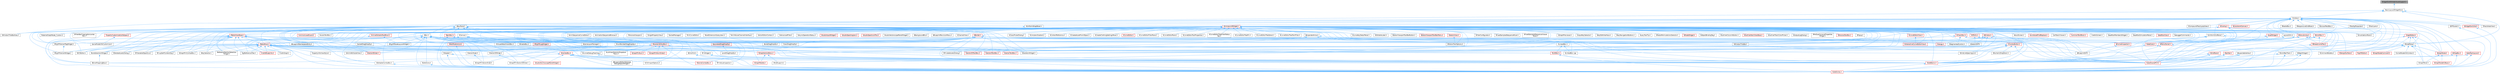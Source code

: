 digraph "WidgetSlotWithAttributeSupport.h"
{
 // INTERACTIVE_SVG=YES
 // LATEX_PDF_SIZE
  bgcolor="transparent";
  edge [fontname=Helvetica,fontsize=10,labelfontname=Helvetica,labelfontsize=10];
  node [fontname=Helvetica,fontsize=10,shape=box,height=0.2,width=0.4];
  Node1 [id="Node000001",label="WidgetSlotWithAttributeSupport.h",height=0.2,width=0.4,color="gray40", fillcolor="grey60", style="filled", fontcolor="black",tooltip=" "];
  Node1 -> Node2 [id="edge1_Node000001_Node000002",dir="back",color="steelblue1",style="solid",tooltip=" "];
  Node2 [id="Node000002",label="BasicLayoutWidgetSlot.h",height=0.2,width=0.4,color="grey40", fillcolor="white", style="filled",URL="$d4/d34/BasicLayoutWidgetSlot_8h.html",tooltip=" "];
  Node2 -> Node3 [id="edge2_Node000002_Node000003",dir="back",color="steelblue1",style="solid",tooltip=" "];
  Node3 [id="Node000003",label="Children.h",height=0.2,width=0.4,color="grey40", fillcolor="white", style="filled",URL="$db/d68/Children_8h.html",tooltip=" "];
  Node3 -> Node4 [id="edge3_Node000003_Node000004",dir="back",color="steelblue1",style="solid",tooltip=" "];
  Node4 [id="Node000004",label="LayoutUtils.h",height=0.2,width=0.4,color="grey40", fillcolor="white", style="filled",URL="$d2/d09/LayoutUtils_8h.html",tooltip=" "];
  Node4 -> Node5 [id="edge4_Node000004_Node000005",dir="back",color="steelblue1",style="solid",tooltip=" "];
  Node5 [id="Node000005",label="SLinkedBox.cpp",height=0.2,width=0.4,color="grey40", fillcolor="white", style="filled",URL="$de/dd2/SLinkedBox_8cpp.html",tooltip=" "];
  Node4 -> Node6 [id="edge5_Node000004_Node000006",dir="back",color="steelblue1",style="solid",tooltip=" "];
  Node6 [id="Node000006",label="SNodePanel.h",height=0.2,width=0.4,color="grey40", fillcolor="white", style="filled",URL="$da/db1/SNodePanel_8h.html",tooltip=" "];
  Node6 -> Node7 [id="edge6_Node000006_Node000007",dir="back",color="steelblue1",style="solid",tooltip=" "];
  Node7 [id="Node000007",label="KismetNodeInfoContext.h",height=0.2,width=0.4,color="grey40", fillcolor="white", style="filled",URL="$d3/dfc/KismetNodeInfoContext_8h.html",tooltip=" "];
  Node6 -> Node8 [id="edge7_Node000006_Node000008",dir="back",color="steelblue1",style="solid",tooltip=" "];
  Node8 [id="Node000008",label="RigVMEditor.h",height=0.2,width=0.4,color="red", fillcolor="#FFF0F0", style="filled",URL="$d3/d13/RigVMEditor_8h.html",tooltip=" "];
  Node6 -> Node13 [id="edge8_Node000006_Node000013",dir="back",color="steelblue1",style="solid",tooltip=" "];
  Node13 [id="Node000013",label="SCommentBubble.h",height=0.2,width=0.4,color="grey40", fillcolor="white", style="filled",URL="$d9/d84/SCommentBubble_8h.html",tooltip=" "];
  Node6 -> Node14 [id="edge9_Node000006_Node000014",dir="back",color="steelblue1",style="solid",tooltip=" "];
  Node14 [id="Node000014",label="SDesignSurface.h",height=0.2,width=0.4,color="red", fillcolor="#FFF0F0", style="filled",URL="$d0/d2a/SDesignSurface_8h.html",tooltip=" "];
  Node6 -> Node16 [id="edge10_Node000006_Node000016",dir="back",color="steelblue1",style="solid",tooltip=" "];
  Node16 [id="Node000016",label="SGraphNode.h",height=0.2,width=0.4,color="red", fillcolor="#FFF0F0", style="filled",URL="$d2/d30/SGraphNode_8h.html",tooltip=" "];
  Node16 -> Node25 [id="edge11_Node000016_Node000025",dir="back",color="steelblue1",style="solid",tooltip=" "];
  Node25 [id="Node000025",label="SGraphNodeK2Base.h",height=0.2,width=0.4,color="red", fillcolor="#FFF0F0", style="filled",URL="$de/d4a/SGraphNodeK2Base_8h.html",tooltip=" "];
  Node16 -> Node34 [id="edge12_Node000016_Node000034",dir="back",color="steelblue1",style="solid",tooltip=" "];
  Node34 [id="Node000034",label="SGraphPanel.h",height=0.2,width=0.4,color="grey40", fillcolor="white", style="filled",URL="$d2/dcf/SGraphPanel_8h.html",tooltip=" "];
  Node6 -> Node31 [id="edge13_Node000006_Node000031",dir="back",color="steelblue1",style="solid",tooltip=" "];
  Node31 [id="Node000031",label="SGraphNodeComment.h",height=0.2,width=0.4,color="red", fillcolor="#FFF0F0", style="filled",URL="$d7/db6/SGraphNodeComment_8h.html",tooltip=" "];
  Node6 -> Node25 [id="edge14_Node000006_Node000025",dir="back",color="steelblue1",style="solid",tooltip=" "];
  Node6 -> Node34 [id="edge15_Node000006_Node000034",dir="back",color="steelblue1",style="solid",tooltip=" "];
  Node4 -> Node77 [id="edge16_Node000004_Node000077",dir="back",color="steelblue1",style="solid",tooltip=" "];
  Node77 [id="Node000077",label="SlateCore.h",height=0.2,width=0.4,color="red", fillcolor="#FFF0F0", style="filled",URL="$dc/d03/SlateCore_8h.html",tooltip=" "];
  Node77 -> Node79 [id="edge17_Node000077_Node000079",dir="back",color="steelblue1",style="solid",tooltip=" "];
  Node79 [id="Node000079",label="SlateBasics.h",height=0.2,width=0.4,color="red", fillcolor="#FFF0F0", style="filled",URL="$da/d2f/SlateBasics_8h.html",tooltip=" "];
  Node79 -> Node81 [id="edge18_Node000079_Node000081",dir="back",color="steelblue1",style="solid",tooltip=" "];
  Node81 [id="Node000081",label="SlateExtras.h",height=0.2,width=0.4,color="red", fillcolor="#FFF0F0", style="filled",URL="$d8/dec/SlateExtras_8h.html",tooltip=" "];
  Node4 -> Node83 [id="edge19_Node000004_Node000083",dir="back",color="steelblue1",style="solid",tooltip=" "];
  Node83 [id="Node000083",label="SlateSharedPCH.h",height=0.2,width=0.4,color="red", fillcolor="#FFF0F0", style="filled",URL="$d1/dfc/SlateSharedPCH_8h.html",tooltip=" "];
  Node3 -> Node86 [id="edge20_Node000003_Node000086",dir="back",color="steelblue1",style="solid",tooltip=" "];
  Node86 [id="Node000086",label="SBox.h",height=0.2,width=0.4,color="grey40", fillcolor="white", style="filled",URL="$dd/d43/SBox_8h.html",tooltip=" "];
  Node86 -> Node87 [id="edge21_Node000086_Node000087",dir="back",color="steelblue1",style="solid",tooltip=" "];
  Node87 [id="Node000087",label="BrushBuilderDragDropOp.h",height=0.2,width=0.4,color="grey40", fillcolor="white", style="filled",URL="$d9/d56/BrushBuilderDragDropOp_8h.html",tooltip=" "];
  Node86 -> Node88 [id="edge22_Node000086_Node000088",dir="back",color="steelblue1",style="solid",tooltip=" "];
  Node88 [id="Node000088",label="GameModeInfoCustomizer.h",height=0.2,width=0.4,color="grey40", fillcolor="white", style="filled",URL="$d5/df3/GameModeInfoCustomizer_8h.html",tooltip=" "];
  Node86 -> Node89 [id="edge23_Node000086_Node000089",dir="back",color="steelblue1",style="solid",tooltip=" "];
  Node89 [id="Node000089",label="SComboBox.h",height=0.2,width=0.4,color="red", fillcolor="#FFF0F0", style="filled",URL="$d2/dd5/SComboBox_8h.html",tooltip=" "];
  Node89 -> Node95 [id="edge24_Node000089_Node000095",dir="back",color="steelblue1",style="solid",tooltip=" "];
  Node95 [id="Node000095",label="SAudioOscilloscopePanelWidget.h",height=0.2,width=0.4,color="red", fillcolor="#FFF0F0", style="filled",URL="$db/d7e/SAudioOscilloscopePanelWidget_8h.html",tooltip=" "];
  Node89 -> Node98 [id="edge25_Node000089_Node000098",dir="back",color="steelblue1",style="solid",tooltip=" "];
  Node98 [id="Node000098",label="SBlueprintEditorSelected\lDebugObjectWidget.h",height=0.2,width=0.4,color="grey40", fillcolor="white", style="filled",URL="$de/d6c/SBlueprintEditorSelectedDebugObjectWidget_8h.html",tooltip=" "];
  Node89 -> Node99 [id="edge26_Node000089_Node000099",dir="back",color="steelblue1",style="solid",tooltip=" "];
  Node99 [id="Node000099",label="SCSVImportOptions.h",height=0.2,width=0.4,color="grey40", fillcolor="white", style="filled",URL="$d7/dfe/SCSVImportOptions_8h.html",tooltip=" "];
  Node89 -> Node100 [id="edge27_Node000089_Node000100",dir="back",color="steelblue1",style="solid",tooltip=" "];
  Node100 [id="Node000100",label="SEditableComboBox.h",height=0.2,width=0.4,color="grey40", fillcolor="white", style="filled",URL="$d0/d8c/SEditableComboBox_8h.html",tooltip=" "];
  Node100 -> Node81 [id="edge28_Node000100_Node000081",dir="back",color="steelblue1",style="solid",tooltip=" "];
  Node89 -> Node102 [id="edge29_Node000089_Node000102",dir="back",color="steelblue1",style="solid",tooltip=" "];
  Node102 [id="Node000102",label="SNameComboBox.h",height=0.2,width=0.4,color="red", fillcolor="#FFF0F0", style="filled",URL="$d8/d4b/SNameComboBox_8h.html",tooltip=" "];
  Node89 -> Node79 [id="edge30_Node000089_Node000079",dir="back",color="steelblue1",style="solid",tooltip=" "];
  Node89 -> Node81 [id="edge31_Node000089_Node000081",dir="back",color="steelblue1",style="solid",tooltip=" "];
  Node89 -> Node83 [id="edge32_Node000089_Node000083",dir="back",color="steelblue1",style="solid",tooltip=" "];
  Node86 -> Node119 [id="edge33_Node000086_Node000119",dir="back",color="steelblue1",style="solid",tooltip=" "];
  Node119 [id="Node000119",label="SEnableBox.h",height=0.2,width=0.4,color="grey40", fillcolor="white", style="filled",URL="$d4/d22/SEnableBox_8h.html",tooltip=" "];
  Node86 -> Node120 [id="edge34_Node000086_Node000120",dir="back",color="steelblue1",style="solid",tooltip=" "];
  Node120 [id="Node000120",label="SGameLayerManager.h",height=0.2,width=0.4,color="grey40", fillcolor="white", style="filled",URL="$da/d3a/SGameLayerManager_8h.html",tooltip=" "];
  Node86 -> Node49 [id="edge35_Node000086_Node000049",dir="back",color="steelblue1",style="solid",tooltip=" "];
  Node49 [id="Node000049",label="SGraphPinNum.h",height=0.2,width=0.4,color="red", fillcolor="#FFF0F0", style="filled",URL="$d7/da4/SGraphPinNum_8h.html",tooltip=" "];
  Node86 -> Node51 [id="edge36_Node000086_Node000051",dir="back",color="steelblue1",style="solid",tooltip=" "];
  Node51 [id="Node000051",label="SGraphPinNumSlider.h",height=0.2,width=0.4,color="red", fillcolor="#FFF0F0", style="filled",URL="$d5/d00/SGraphPinNumSlider_8h.html",tooltip=" "];
  Node86 -> Node59 [id="edge37_Node000086_Node000059",dir="back",color="steelblue1",style="solid",tooltip=" "];
  Node59 [id="Node000059",label="SGraphPinVector2DSlider.h",height=0.2,width=0.4,color="grey40", fillcolor="white", style="filled",URL="$d7/d05/SGraphPinVector2DSlider_8h.html",tooltip=" "];
  Node86 -> Node62 [id="edge38_Node000086_Node000062",dir="back",color="steelblue1",style="solid",tooltip=" "];
  Node62 [id="Node000062",label="SGraphPinVectorSlider.h",height=0.2,width=0.4,color="grey40", fillcolor="white", style="filled",URL="$dc/d38/SGraphPinVectorSlider_8h.html",tooltip=" "];
  Node86 -> Node121 [id="edge39_Node000086_Node000121",dir="back",color="steelblue1",style="solid",tooltip=" "];
  Node121 [id="Node000121",label="SLinkedBox.h",height=0.2,width=0.4,color="grey40", fillcolor="white", style="filled",URL="$d8/d89/SLinkedBox_8h.html",tooltip=" "];
  Node121 -> Node122 [id="edge40_Node000121_Node000122",dir="back",color="steelblue1",style="solid",tooltip=" "];
  Node122 [id="Node000122",label="MultiBox.h",height=0.2,width=0.4,color="red", fillcolor="#FFF0F0", style="filled",URL="$d5/d73/MultiBox_8h.html",tooltip=" "];
  Node122 -> Node79 [id="edge41_Node000122_Node000079",dir="back",color="steelblue1",style="solid",tooltip=" "];
  Node122 -> Node81 [id="edge42_Node000122_Node000081",dir="back",color="steelblue1",style="solid",tooltip=" "];
  Node121 -> Node5 [id="edge43_Node000121_Node000005",dir="back",color="steelblue1",style="solid",tooltip=" "];
  Node86 -> Node151 [id="edge44_Node000086_Node000151",dir="back",color="steelblue1",style="solid",tooltip=" "];
  Node151 [id="Node000151",label="SRigVMLogWidget.h",height=0.2,width=0.4,color="red", fillcolor="#FFF0F0", style="filled",URL="$d9/dab/SRigVMLogWidget_8h.html",tooltip=" "];
  Node86 -> Node158 [id="edge45_Node000086_Node000158",dir="back",color="steelblue1",style="solid",tooltip=" "];
  Node158 [id="Node000158",label="SRigVMNodeLayoutWidget.h",height=0.2,width=0.4,color="grey40", fillcolor="white", style="filled",URL="$dc/da9/SRigVMNodeLayoutWidget_8h.html",tooltip=" "];
  Node86 -> Node159 [id="edge46_Node000086_Node000159",dir="back",color="steelblue1",style="solid",tooltip=" "];
  Node159 [id="Node000159",label="SRigVMVariantTagWidget.h",height=0.2,width=0.4,color="grey40", fillcolor="white", style="filled",URL="$d4/d38/SRigVMVariantTagWidget_8h.html",tooltip=" "];
  Node159 -> Node160 [id="edge47_Node000159_Node000160",dir="back",color="steelblue1",style="solid",tooltip=" "];
  Node160 [id="Node000160",label="SRigVMVariantWidget.h",height=0.2,width=0.4,color="grey40", fillcolor="white", style="filled",URL="$d5/d61/SRigVMVariantWidget_8h.html",tooltip=" "];
  Node86 -> Node160 [id="edge48_Node000086_Node000160",dir="back",color="steelblue1",style="solid",tooltip=" "];
  Node86 -> Node161 [id="edge49_Node000086_Node000161",dir="back",color="steelblue1",style="solid",tooltip=" "];
  Node161 [id="Node000161",label="SSafeZone.h",height=0.2,width=0.4,color="grey40", fillcolor="white", style="filled",URL="$df/de0/SSafeZone_8h.html",tooltip=" "];
  Node161 -> Node81 [id="edge50_Node000161_Node000081",dir="back",color="steelblue1",style="solid",tooltip=" "];
  Node86 -> Node162 [id="edge51_Node000086_Node000162",dir="back",color="steelblue1",style="solid",tooltip=" "];
  Node162 [id="Node000162",label="STableRow.h",height=0.2,width=0.4,color="red", fillcolor="#FFF0F0", style="filled",URL="$d8/d43/STableRow_8h.html",tooltip=" "];
  Node162 -> Node163 [id="edge52_Node000162_Node000163",dir="back",color="steelblue1",style="solid",tooltip=" "];
  Node163 [id="Node000163",label="BoneSelectionWidget.h",height=0.2,width=0.4,color="grey40", fillcolor="white", style="filled",URL="$d4/dd3/BoneSelectionWidget_8h.html",tooltip=" "];
  Node163 -> Node164 [id="edge53_Node000163_Node000164",dir="back",color="steelblue1",style="solid",tooltip=" "];
  Node164 [id="Node000164",label="SBoneMappingBase.h",height=0.2,width=0.4,color="grey40", fillcolor="white", style="filled",URL="$d7/d49/SBoneMappingBase_8h.html",tooltip=" "];
  Node162 -> Node169 [id="edge54_Node000162_Node000169",dir="back",color="steelblue1",style="solid",tooltip=" "];
  Node169 [id="Node000169",label="DlgReferenceTree.h",height=0.2,width=0.4,color="grey40", fillcolor="white", style="filled",URL="$db/dd3/DlgReferenceTree_8h.html",tooltip=" "];
  Node162 -> Node170 [id="edge55_Node000162_Node000170",dir="back",color="steelblue1",style="solid",tooltip=" "];
  Node170 [id="Node000170",label="FindInBlueprints.h",height=0.2,width=0.4,color="red", fillcolor="#FFF0F0", style="filled",URL="$d0/d27/FindInBlueprints_8h.html",tooltip=" "];
  Node162 -> Node185 [id="edge56_Node000162_Node000185",dir="back",color="steelblue1",style="solid",tooltip=" "];
  Node185 [id="Node000185",label="FindInGraph.h",height=0.2,width=0.4,color="grey40", fillcolor="white", style="filled",URL="$de/d36/FindInGraph_8h.html",tooltip=" "];
  Node162 -> Node242 [id="edge57_Node000162_Node000242",dir="back",color="steelblue1",style="solid",tooltip=" "];
  Node242 [id="Node000242",label="PropertyInfoViewStyle.h",height=0.2,width=0.4,color="grey40", fillcolor="white", style="filled",URL="$d0/da8/PropertyInfoViewStyle_8h.html",tooltip=" "];
  Node162 -> Node243 [id="edge58_Node000162_Node000243",dir="back",color="steelblue1",style="solid",tooltip=" "];
  Node243 [id="Node000243",label="ReferenceSectionSelection\lWidget.h",height=0.2,width=0.4,color="grey40", fillcolor="white", style="filled",URL="$db/d75/ReferenceSectionSelectionWidget_8h.html",tooltip=" "];
  Node162 -> Node244 [id="edge59_Node000162_Node000244",dir="back",color="steelblue1",style="solid",tooltip=" "];
  Node244 [id="Node000244",label="SAnimAttributeView.h",height=0.2,width=0.4,color="grey40", fillcolor="white", style="filled",URL="$df/d42/SAnimAttributeView_8h.html",tooltip=" "];
  Node162 -> Node245 [id="edge60_Node000162_Node000245",dir="back",color="steelblue1",style="solid",tooltip=" "];
  Node245 [id="Node000245",label="SBlueprintDiff.h",height=0.2,width=0.4,color="grey40", fillcolor="white", style="filled",URL="$de/d6d/SBlueprintDiff_8h.html",tooltip=" "];
  Node162 -> Node164 [id="edge61_Node000162_Node000164",dir="back",color="steelblue1",style="solid",tooltip=" "];
  Node162 -> Node89 [id="edge62_Node000162_Node000089",dir="back",color="steelblue1",style="solid",tooltip=" "];
  Node162 -> Node247 [id="edge63_Node000162_Node000247",dir="back",color="steelblue1",style="solid",tooltip=" "];
  Node247 [id="Node000247",label="SDeleteAssetsDialog.h",height=0.2,width=0.4,color="grey40", fillcolor="white", style="filled",URL="$d7/d0d/SDeleteAssetsDialog_8h.html",tooltip=" "];
  Node162 -> Node248 [id="edge64_Node000162_Node000248",dir="back",color="steelblue1",style="solid",tooltip=" "];
  Node248 [id="Node000248",label="SFilterableObjectList.h",height=0.2,width=0.4,color="grey40", fillcolor="white", style="filled",URL="$dc/de4/SFilterableObjectList_8h.html",tooltip=" "];
  Node162 -> Node110 [id="edge65_Node000162_Node000110",dir="back",color="steelblue1",style="solid",tooltip=" "];
  Node110 [id="Node000110",label="SFixupSelfContextDlg.h",height=0.2,width=0.4,color="grey40", fillcolor="white", style="filled",URL="$d5/da4/SFixupSelfContextDlg_8h.html",tooltip=" "];
  Node162 -> Node249 [id="edge66_Node000162_Node000249",dir="back",color="steelblue1",style="solid",tooltip=" "];
  Node249 [id="Node000249",label="SGraphActionMenu.h",height=0.2,width=0.4,color="red", fillcolor="#FFF0F0", style="filled",URL="$d0/d9a/SGraphActionMenu_8h.html",tooltip=" "];
  Node249 -> Node252 [id="edge67_Node000249_Node000252",dir="back",color="steelblue1",style="solid",tooltip=" "];
  Node252 [id="Node000252",label="SGraphPalette.h",height=0.2,width=0.4,color="red", fillcolor="#FFF0F0", style="filled",URL="$d5/dd1/SGraphPalette_8h.html",tooltip=" "];
  Node249 -> Node178 [id="edge68_Node000249_Node000178",dir="back",color="steelblue1",style="solid",tooltip=" "];
  Node178 [id="Node000178",label="SMyBlueprint.h",height=0.2,width=0.4,color="grey40", fillcolor="white", style="filled",URL="$d3/d34/SMyBlueprint_8h.html",tooltip=" "];
  Node162 -> Node256 [id="edge69_Node000162_Node000256",dir="back",color="steelblue1",style="solid",tooltip=" "];
  Node256 [id="Node000256",label="SGraphPinComboBox.h",height=0.2,width=0.4,color="grey40", fillcolor="white", style="filled",URL="$dc/d3f/SGraphPinComboBox_8h.html",tooltip=" "];
  Node162 -> Node257 [id="edge70_Node000162_Node000257",dir="back",color="steelblue1",style="solid",tooltip=" "];
  Node257 [id="Node000257",label="SKeySelector.h",height=0.2,width=0.4,color="grey40", fillcolor="white", style="filled",URL="$de/d62/SKeySelector_8h.html",tooltip=" "];
  Node162 -> Node258 [id="edge71_Node000162_Node000258",dir="back",color="steelblue1",style="solid",tooltip=" "];
  Node258 [id="Node000258",label="SKismetDebugTreeView.h",height=0.2,width=0.4,color="grey40", fillcolor="white", style="filled",URL="$dc/df5/SKismetDebugTreeView_8h.html",tooltip=" "];
  Node258 -> Node259 [id="edge72_Node000258_Node000259",dir="back",color="steelblue1",style="solid",tooltip=" "];
  Node259 [id="Node000259",label="SPinValueInspector.h",height=0.2,width=0.4,color="grey40", fillcolor="white", style="filled",URL="$d6/d85/SPinValueInspector_8h.html",tooltip=" "];
  Node162 -> Node287 [id="edge73_Node000162_Node000287",dir="back",color="steelblue1",style="solid",tooltip=" "];
  Node287 [id="Node000287",label="SListViewSelectorDropdown\lMenu.h",height=0.2,width=0.4,color="grey40", fillcolor="white", style="filled",URL="$d4/dc9/SListViewSelectorDropdownMenu_8h.html",tooltip=" "];
  Node162 -> Node288 [id="edge74_Node000162_Node000288",dir="back",color="steelblue1",style="solid",tooltip=" "];
  Node288 [id="Node000288",label="SPrivateAssetsDialog.h",height=0.2,width=0.4,color="grey40", fillcolor="white", style="filled",URL="$d2/dba/SPrivateAssetsDialog_8h.html",tooltip=" "];
  Node162 -> Node179 [id="edge75_Node000162_Node000179",dir="back",color="steelblue1",style="solid",tooltip=" "];
  Node179 [id="Node000179",label="SSCSEditor.h",height=0.2,width=0.4,color="grey40", fillcolor="white", style="filled",URL="$d0/d2e/SSCSEditor_8h.html",tooltip=" "];
  Node162 -> Node263 [id="edge76_Node000162_Node000263",dir="back",color="steelblue1",style="solid",tooltip=" "];
  Node263 [id="Node000263",label="SSkeletonWidget.h",height=0.2,width=0.4,color="grey40", fillcolor="white", style="filled",URL="$dd/da7/SSkeletonWidget_8h.html",tooltip=" "];
  Node162 -> Node79 [id="edge77_Node000162_Node000079",dir="back",color="steelblue1",style="solid",tooltip=" "];
  Node162 -> Node81 [id="edge78_Node000162_Node000081",dir="back",color="steelblue1",style="solid",tooltip=" "];
  Node162 -> Node83 [id="edge79_Node000162_Node000083",dir="back",color="steelblue1",style="solid",tooltip=" "];
  Node86 -> Node291 [id="edge80_Node000086_Node000291",dir="back",color="steelblue1",style="solid",tooltip=" "];
  Node291 [id="Node000291",label="SVector4Slider.h",height=0.2,width=0.4,color="red", fillcolor="#FFF0F0", style="filled",URL="$d4/dec/SVector4Slider_8h.html",tooltip=" "];
  Node86 -> Node292 [id="edge81_Node000086_Node000292",dir="back",color="steelblue1",style="solid",tooltip=" "];
  Node292 [id="Node000292",label="SVisualAttachmentBox.h",height=0.2,width=0.4,color="grey40", fillcolor="white", style="filled",URL="$d1/d32/SVisualAttachmentBox_8h.html",tooltip=" "];
  Node86 -> Node293 [id="edge82_Node000086_Node000293",dir="back",color="steelblue1",style="solid",tooltip=" "];
  Node293 [id="Node000293",label="SWindowTitleBar.h",height=0.2,width=0.4,color="grey40", fillcolor="white", style="filled",URL="$d0/dce/SWindowTitleBar_8h.html",tooltip=" "];
  Node86 -> Node79 [id="edge83_Node000086_Node000079",dir="back",color="steelblue1",style="solid",tooltip=" "];
  Node86 -> Node81 [id="edge84_Node000086_Node000081",dir="back",color="steelblue1",style="solid",tooltip=" "];
  Node86 -> Node83 [id="edge85_Node000086_Node000083",dir="back",color="steelblue1",style="solid",tooltip=" "];
  Node3 -> Node294 [id="edge86_Node000003_Node000294",dir="back",color="steelblue1",style="solid",tooltip=" "];
  Node294 [id="Node000294",label="SBoxPanel.h",height=0.2,width=0.4,color="grey40", fillcolor="white", style="filled",URL="$d8/de6/SBoxPanel_8h.html",tooltip=" "];
  Node294 -> Node295 [id="edge87_Node000294_Node000295",dir="back",color="steelblue1",style="solid",tooltip=" "];
  Node295 [id="Node000295",label="BoneDragDropOp.h",height=0.2,width=0.4,color="grey40", fillcolor="white", style="filled",URL="$d9/dba/BoneDragDropOp_8h.html",tooltip=" "];
  Node294 -> Node296 [id="edge88_Node000294_Node000296",dir="back",color="steelblue1",style="solid",tooltip=" "];
  Node296 [id="Node000296",label="ClassDragDropOp.h",height=0.2,width=0.4,color="grey40", fillcolor="white", style="filled",URL="$d5/d37/ClassDragDropOp_8h.html",tooltip=" "];
  Node294 -> Node297 [id="edge89_Node000294_Node000297",dir="back",color="steelblue1",style="solid",tooltip=" "];
  Node297 [id="Node000297",label="CommonLoadGuard.h",height=0.2,width=0.4,color="red", fillcolor="#FFF0F0", style="filled",URL="$d1/da1/CommonLoadGuard_8h.html",tooltip=" "];
  Node294 -> Node300 [id="edge90_Node000294_Node000300",dir="back",color="steelblue1",style="solid",tooltip=" "];
  Node300 [id="Node000300",label="DecoratedDragDropOp.h",height=0.2,width=0.4,color="red", fillcolor="#FFF0F0", style="filled",URL="$d6/d6a/DecoratedDragDropOp_8h.html",tooltip=" "];
  Node300 -> Node310 [id="edge91_Node000300_Node000310",dir="back",color="steelblue1",style="solid",tooltip=" "];
  Node310 [id="Node000310",label="LevelDragDropOp.h",height=0.2,width=0.4,color="grey40", fillcolor="white", style="filled",URL="$dc/da5/LevelDragDropOp_8h.html",tooltip=" "];
  Node294 -> Node268 [id="edge92_Node000294_Node000268",dir="back",color="steelblue1",style="solid",tooltip=" "];
  Node268 [id="Node000268",label="DiffUtils.h",height=0.2,width=0.4,color="red", fillcolor="#FFF0F0", style="filled",URL="$d4/d91/DiffUtils_8h.html",tooltip=" "];
  Node268 -> Node245 [id="edge93_Node000268_Node000245",dir="back",color="steelblue1",style="solid",tooltip=" "];
  Node268 -> Node270 [id="edge94_Node000268_Node000270",dir="back",color="steelblue1",style="solid",tooltip=" "];
  Node270 [id="Node000270",label="SDetailsDiff.h",height=0.2,width=0.4,color="grey40", fillcolor="white", style="filled",URL="$da/d09/SDetailsDiff_8h.html",tooltip=" "];
  Node294 -> Node88 [id="edge95_Node000294_Node000088",dir="back",color="steelblue1",style="solid",tooltip=" "];
  Node294 -> Node4 [id="edge96_Node000294_Node000004",dir="back",color="steelblue1",style="solid",tooltip=" "];
  Node294 -> Node310 [id="edge97_Node000294_Node000310",dir="back",color="steelblue1",style="solid",tooltip=" "];
  Node294 -> Node316 [id="edge98_Node000294_Node000316",dir="back",color="steelblue1",style="solid",tooltip=" "];
  Node316 [id="Node000316",label="MaterialGraphNode_Custom.h",height=0.2,width=0.4,color="grey40", fillcolor="white", style="filled",URL="$d5/d6c/MaterialGraphNode__Custom_8h.html",tooltip=" "];
  Node294 -> Node317 [id="edge99_Node000294_Node000317",dir="back",color="steelblue1",style="solid",tooltip=" "];
  Node317 [id="Node000317",label="PropertyCustomizationHelpers.h",height=0.2,width=0.4,color="red", fillcolor="#FFF0F0", style="filled",URL="$d7/dd0/PropertyCustomizationHelpers_8h.html",tooltip=" "];
  Node317 -> Node88 [id="edge100_Node000317_Node000088",dir="back",color="steelblue1",style="solid",tooltip=" "];
  Node294 -> Node320 [id="edge101_Node000294_Node000320",dir="back",color="steelblue1",style="solid",tooltip=" "];
  Node320 [id="Node000320",label="SAudioTextBox.h",height=0.2,width=0.4,color="grey40", fillcolor="white", style="filled",URL="$da/da3/SAudioTextBox_8h.html",tooltip=" "];
  Node294 -> Node321 [id="edge102_Node000294_Node000321",dir="back",color="steelblue1",style="solid",tooltip=" "];
  Node321 [id="Node000321",label="SBreadcrumbTrail.h",height=0.2,width=0.4,color="red", fillcolor="#FFF0F0", style="filled",URL="$d4/de2/SBreadcrumbTrail_8h.html",tooltip=" "];
  Node321 -> Node81 [id="edge103_Node000321_Node000081",dir="back",color="steelblue1",style="solid",tooltip=" "];
  Node294 -> Node322 [id="edge104_Node000294_Node000322",dir="back",color="steelblue1",style="solid",tooltip=" "];
  Node322 [id="Node000322",label="SComboButton.h",height=0.2,width=0.4,color="red", fillcolor="#FFF0F0", style="filled",URL="$dc/d43/SComboButton_8h.html",tooltip=" "];
  Node322 -> Node164 [id="edge105_Node000322_Node000164",dir="back",color="steelblue1",style="solid",tooltip=" "];
  Node322 -> Node89 [id="edge106_Node000322_Node000089",dir="back",color="steelblue1",style="solid",tooltip=" "];
  Node322 -> Node139 [id="edge107_Node000322_Node000139",dir="back",color="steelblue1",style="solid",tooltip=" "];
  Node139 [id="Node000139",label="SGridLineSpacingList.h",height=0.2,width=0.4,color="grey40", fillcolor="white", style="filled",URL="$db/d48/SGridLineSpacingList_8h.html",tooltip=" "];
  Node322 -> Node146 [id="edge108_Node000322_Node000146",dir="back",color="steelblue1",style="solid",tooltip=" "];
  Node146 [id="Node000146",label="SNumericDropDown.h",height=0.2,width=0.4,color="grey40", fillcolor="white", style="filled",URL="$d3/d12/SNumericDropDown_8h.html",tooltip=" "];
  Node322 -> Node79 [id="edge109_Node000322_Node000079",dir="back",color="steelblue1",style="solid",tooltip=" "];
  Node322 -> Node81 [id="edge110_Node000322_Node000081",dir="back",color="steelblue1",style="solid",tooltip=" "];
  Node322 -> Node83 [id="edge111_Node000322_Node000083",dir="back",color="steelblue1",style="solid",tooltip=" "];
  Node294 -> Node100 [id="edge112_Node000294_Node000100",dir="back",color="steelblue1",style="solid",tooltip=" "];
  Node294 -> Node327 [id="edge113_Node000294_Node000327",dir="back",color="steelblue1",style="solid",tooltip=" "];
  Node327 [id="Node000327",label="SFilterBarClippingHorizontal\lBox.h",height=0.2,width=0.4,color="grey40", fillcolor="white", style="filled",URL="$dd/d94/SFilterBarClippingHorizontalBox_8h.html",tooltip=" "];
  Node294 -> Node139 [id="edge114_Node000294_Node000139",dir="back",color="steelblue1",style="solid",tooltip=" "];
  Node294 -> Node328 [id="edge115_Node000294_Node000328",dir="back",color="steelblue1",style="solid",tooltip=" "];
  Node328 [id="Node000328",label="SHeader.h",height=0.2,width=0.4,color="grey40", fillcolor="white", style="filled",URL="$de/d21/SHeader_8h.html",tooltip=" "];
  Node328 -> Node79 [id="edge116_Node000328_Node000079",dir="back",color="steelblue1",style="solid",tooltip=" "];
  Node328 -> Node81 [id="edge117_Node000328_Node000081",dir="back",color="steelblue1",style="solid",tooltip=" "];
  Node294 -> Node146 [id="edge118_Node000294_Node000146",dir="back",color="steelblue1",style="solid",tooltip=" "];
  Node294 -> Node329 [id="edge119_Node000294_Node000329",dir="back",color="steelblue1",style="solid",tooltip=" "];
  Node329 [id="Node000329",label="SNumericEntryBox.h",height=0.2,width=0.4,color="red", fillcolor="#FFF0F0", style="filled",URL="$d8/d1a/SNumericEntryBox_8h.html",tooltip=" "];
  Node329 -> Node49 [id="edge120_Node000329_Node000049",dir="back",color="steelblue1",style="solid",tooltip=" "];
  Node329 -> Node51 [id="edge121_Node000329_Node000051",dir="back",color="steelblue1",style="solid",tooltip=" "];
  Node329 -> Node59 [id="edge122_Node000329_Node000059",dir="back",color="steelblue1",style="solid",tooltip=" "];
  Node329 -> Node62 [id="edge123_Node000329_Node000062",dir="back",color="steelblue1",style="solid",tooltip=" "];
  Node329 -> Node331 [id="edge124_Node000329_Node000331",dir="back",color="steelblue1",style="solid",tooltip=" "];
  Node331 [id="Node000331",label="SVector2DSlider.h",height=0.2,width=0.4,color="grey40", fillcolor="white", style="filled",URL="$de/d67/SVector2DSlider_8h.html",tooltip=" "];
  Node331 -> Node59 [id="edge125_Node000331_Node000059",dir="back",color="steelblue1",style="solid",tooltip=" "];
  Node329 -> Node332 [id="edge126_Node000329_Node000332",dir="back",color="steelblue1",style="solid",tooltip=" "];
  Node332 [id="Node000332",label="SVector2DTextBox.h",height=0.2,width=0.4,color="red", fillcolor="#FFF0F0", style="filled",URL="$d6/d71/SVector2DTextBox_8h.html",tooltip=" "];
  Node329 -> Node291 [id="edge127_Node000329_Node000291",dir="back",color="steelblue1",style="solid",tooltip=" "];
  Node329 -> Node333 [id="edge128_Node000329_Node000333",dir="back",color="steelblue1",style="solid",tooltip=" "];
  Node333 [id="Node000333",label="SVector4TextBox.h",height=0.2,width=0.4,color="red", fillcolor="#FFF0F0", style="filled",URL="$dd/da4/SVector4TextBox_8h.html",tooltip=" "];
  Node329 -> Node335 [id="edge129_Node000329_Node000335",dir="back",color="steelblue1",style="solid",tooltip=" "];
  Node335 [id="Node000335",label="SVectorSlider.h",height=0.2,width=0.4,color="grey40", fillcolor="white", style="filled",URL="$d2/db5/SVectorSlider_8h.html",tooltip=" "];
  Node335 -> Node62 [id="edge130_Node000335_Node000062",dir="back",color="steelblue1",style="solid",tooltip=" "];
  Node329 -> Node336 [id="edge131_Node000329_Node000336",dir="back",color="steelblue1",style="solid",tooltip=" "];
  Node336 [id="Node000336",label="SVectorTextBox.h",height=0.2,width=0.4,color="red", fillcolor="#FFF0F0", style="filled",URL="$df/db8/SVectorTextBox_8h.html",tooltip=" "];
  Node329 -> Node81 [id="edge132_Node000329_Node000081",dir="back",color="steelblue1",style="solid",tooltip=" "];
  Node294 -> Node159 [id="edge133_Node000294_Node000159",dir="back",color="steelblue1",style="solid",tooltip=" "];
  Node294 -> Node160 [id="edge134_Node000294_Node000160",dir="back",color="steelblue1",style="solid",tooltip=" "];
  Node294 -> Node179 [id="edge135_Node000294_Node000179",dir="back",color="steelblue1",style="solid",tooltip=" "];
  Node294 -> Node337 [id="edge136_Node000294_Node000337",dir="back",color="steelblue1",style="solid",tooltip=" "];
  Node337 [id="Node000337",label="SScrollBox.h",height=0.2,width=0.4,color="red", fillcolor="#FFF0F0", style="filled",URL="$d3/da2/SScrollBox_8h.html",tooltip=" "];
  Node337 -> Node321 [id="edge137_Node000337_Node000321",dir="back",color="steelblue1",style="solid",tooltip=" "];
  Node337 -> Node79 [id="edge138_Node000337_Node000079",dir="back",color="steelblue1",style="solid",tooltip=" "];
  Node337 -> Node81 [id="edge139_Node000337_Node000081",dir="back",color="steelblue1",style="solid",tooltip=" "];
  Node337 -> Node83 [id="edge140_Node000337_Node000083",dir="back",color="steelblue1",style="solid",tooltip=" "];
  Node294 -> Node339 [id="edge141_Node000294_Node000339",dir="back",color="steelblue1",style="solid",tooltip=" "];
  Node339 [id="Node000339",label="SSegmentedControl.h",height=0.2,width=0.4,color="grey40", fillcolor="white", style="filled",URL="$d3/d4f/SSegmentedControl_8h.html",tooltip=" "];
  Node294 -> Node263 [id="edge142_Node000294_Node000263",dir="back",color="steelblue1",style="solid",tooltip=" "];
  Node294 -> Node340 [id="edge143_Node000294_Node000340",dir="back",color="steelblue1",style="solid",tooltip=" "];
  Node340 [id="Node000340",label="SSpinBox.h",height=0.2,width=0.4,color="red", fillcolor="#FFF0F0", style="filled",URL="$d5/da5/SSpinBox_8h.html",tooltip=" "];
  Node340 -> Node329 [id="edge144_Node000340_Node000329",dir="back",color="steelblue1",style="solid",tooltip=" "];
  Node340 -> Node79 [id="edge145_Node000340_Node000079",dir="back",color="steelblue1",style="solid",tooltip=" "];
  Node340 -> Node81 [id="edge146_Node000340_Node000081",dir="back",color="steelblue1",style="solid",tooltip=" "];
  Node294 -> Node162 [id="edge147_Node000294_Node000162",dir="back",color="steelblue1",style="solid",tooltip=" "];
  Node294 -> Node342 [id="edge148_Node000294_Node000342",dir="back",color="steelblue1",style="solid",tooltip=" "];
  Node342 [id="Node000342",label="STableViewBase.h",height=0.2,width=0.4,color="red", fillcolor="#FFF0F0", style="filled",URL="$da/d88/STableViewBase_8h.html",tooltip=" "];
  Node342 -> Node163 [id="edge149_Node000342_Node000163",dir="back",color="steelblue1",style="solid",tooltip=" "];
  Node342 -> Node169 [id="edge150_Node000342_Node000169",dir="back",color="steelblue1",style="solid",tooltip=" "];
  Node342 -> Node170 [id="edge151_Node000342_Node000170",dir="back",color="steelblue1",style="solid",tooltip=" "];
  Node342 -> Node185 [id="edge152_Node000342_Node000185",dir="back",color="steelblue1",style="solid",tooltip=" "];
  Node342 -> Node243 [id="edge153_Node000342_Node000243",dir="back",color="steelblue1",style="solid",tooltip=" "];
  Node342 -> Node245 [id="edge154_Node000342_Node000245",dir="back",color="steelblue1",style="solid",tooltip=" "];
  Node342 -> Node278 [id="edge155_Node000342_Node000278",dir="back",color="steelblue1",style="solid",tooltip=" "];
  Node278 [id="Node000278",label="SBlueprintNamespaceEntry.h",height=0.2,width=0.4,color="grey40", fillcolor="white", style="filled",URL="$d4/d22/SBlueprintNamespaceEntry_8h.html",tooltip=" "];
  Node342 -> Node164 [id="edge156_Node000342_Node000164",dir="back",color="steelblue1",style="solid",tooltip=" "];
  Node342 -> Node89 [id="edge157_Node000342_Node000089",dir="back",color="steelblue1",style="solid",tooltip=" "];
  Node342 -> Node247 [id="edge158_Node000342_Node000247",dir="back",color="steelblue1",style="solid",tooltip=" "];
  Node342 -> Node248 [id="edge159_Node000342_Node000248",dir="back",color="steelblue1",style="solid",tooltip=" "];
  Node342 -> Node110 [id="edge160_Node000342_Node000110",dir="back",color="steelblue1",style="solid",tooltip=" "];
  Node342 -> Node249 [id="edge161_Node000342_Node000249",dir="back",color="steelblue1",style="solid",tooltip=" "];
  Node342 -> Node256 [id="edge162_Node000342_Node000256",dir="back",color="steelblue1",style="solid",tooltip=" "];
  Node342 -> Node257 [id="edge163_Node000342_Node000257",dir="back",color="steelblue1",style="solid",tooltip=" "];
  Node342 -> Node258 [id="edge164_Node000342_Node000258",dir="back",color="steelblue1",style="solid",tooltip=" "];
  Node342 -> Node179 [id="edge165_Node000342_Node000179",dir="back",color="steelblue1",style="solid",tooltip=" "];
  Node342 -> Node263 [id="edge166_Node000342_Node000263",dir="back",color="steelblue1",style="solid",tooltip=" "];
  Node342 -> Node162 [id="edge167_Node000342_Node000162",dir="back",color="steelblue1",style="solid",tooltip=" "];
  Node342 -> Node79 [id="edge168_Node000342_Node000079",dir="back",color="steelblue1",style="solid",tooltip=" "];
  Node342 -> Node81 [id="edge169_Node000342_Node000081",dir="back",color="steelblue1",style="solid",tooltip=" "];
  Node342 -> Node83 [id="edge170_Node000342_Node000083",dir="back",color="steelblue1",style="solid",tooltip=" "];
  Node294 -> Node331 [id="edge171_Node000294_Node000331",dir="back",color="steelblue1",style="solid",tooltip=" "];
  Node294 -> Node332 [id="edge172_Node000294_Node000332",dir="back",color="steelblue1",style="solid",tooltip=" "];
  Node294 -> Node291 [id="edge173_Node000294_Node000291",dir="back",color="steelblue1",style="solid",tooltip=" "];
  Node294 -> Node333 [id="edge174_Node000294_Node000333",dir="back",color="steelblue1",style="solid",tooltip=" "];
  Node294 -> Node335 [id="edge175_Node000294_Node000335",dir="back",color="steelblue1",style="solid",tooltip=" "];
  Node294 -> Node336 [id="edge176_Node000294_Node000336",dir="back",color="steelblue1",style="solid",tooltip=" "];
  Node294 -> Node344 [id="edge177_Node000294_Node000344",dir="back",color="steelblue1",style="solid",tooltip=" "];
  Node344 [id="Node000344",label="SWindow.h",height=0.2,width=0.4,color="red", fillcolor="#FFF0F0", style="filled",URL="$d2/d6d/SWindow_8h.html",tooltip=" "];
  Node344 -> Node346 [id="edge178_Node000344_Node000346",dir="back",color="steelblue1",style="solid",tooltip=" "];
  Node346 [id="Node000346",label="Dialogs.h",height=0.2,width=0.4,color="red", fillcolor="#FFF0F0", style="filled",URL="$d2/d5c/Dialogs_8h.html",tooltip=" "];
  Node344 -> Node245 [id="edge179_Node000344_Node000245",dir="back",color="steelblue1",style="solid",tooltip=" "];
  Node344 -> Node270 [id="edge180_Node000344_Node000270",dir="back",color="steelblue1",style="solid",tooltip=" "];
  Node344 -> Node263 [id="edge181_Node000344_Node000263",dir="back",color="steelblue1",style="solid",tooltip=" "];
  Node344 -> Node293 [id="edge182_Node000344_Node000293",dir="back",color="steelblue1",style="solid",tooltip=" "];
  Node344 -> Node77 [id="edge183_Node000344_Node000077",dir="back",color="steelblue1",style="solid",tooltip=" "];
  Node344 -> Node83 [id="edge184_Node000344_Node000083",dir="back",color="steelblue1",style="solid",tooltip=" "];
  Node294 -> Node293 [id="edge185_Node000294_Node000293",dir="back",color="steelblue1",style="solid",tooltip=" "];
  Node294 -> Node670 [id="edge186_Node000294_Node000670",dir="back",color="steelblue1",style="solid",tooltip=" "];
  Node670 [id="Node000670",label="SWindowTitleBarArea.h",height=0.2,width=0.4,color="grey40", fillcolor="white", style="filled",URL="$d4/d09/SWindowTitleBarArea_8h.html",tooltip=" "];
  Node294 -> Node77 [id="edge187_Node000294_Node000077",dir="back",color="steelblue1",style="solid",tooltip=" "];
  Node294 -> Node83 [id="edge188_Node000294_Node000083",dir="back",color="steelblue1",style="solid",tooltip=" "];
  Node294 -> Node671 [id="edge189_Node000294_Node000671",dir="back",color="steelblue1",style="solid",tooltip=" "];
  Node671 [id="Node000671",label="SocketDragDropOp.h",height=0.2,width=0.4,color="grey40", fillcolor="white", style="filled",URL="$d2/d53/SocketDragDropOp_8h.html",tooltip=" "];
  Node3 -> Node672 [id="edge190_Node000003_Node000672",dir="back",color="steelblue1",style="solid",tooltip=" "];
  Node672 [id="Node000672",label="SCanvas.h",height=0.2,width=0.4,color="grey40", fillcolor="white", style="filled",URL="$d4/dfa/SCanvas_8h.html",tooltip=" "];
  Node672 -> Node120 [id="edge191_Node000672_Node000120",dir="back",color="steelblue1",style="solid",tooltip=" "];
  Node672 -> Node79 [id="edge192_Node000672_Node000079",dir="back",color="steelblue1",style="solid",tooltip=" "];
  Node672 -> Node81 [id="edge193_Node000672_Node000081",dir="back",color="steelblue1",style="solid",tooltip=" "];
  Node3 -> Node673 [id="edge194_Node000003_Node000673",dir="back",color="steelblue1",style="solid",tooltip=" "];
  Node673 [id="Node000673",label="SCompoundTrackLaneView.h",height=0.2,width=0.4,color="grey40", fillcolor="white", style="filled",URL="$df/d58/SCompoundTrackLaneView_8h.html",tooltip=" "];
  Node3 -> Node674 [id="edge195_Node000003_Node000674",dir="back",color="steelblue1",style="solid",tooltip=" "];
  Node674 [id="Node000674",label="SCompoundWidget.h",height=0.2,width=0.4,color="red", fillcolor="#FFF0F0", style="filled",URL="$db/d0b/SCompoundWidget_8h.html",tooltip=" "];
  Node674 -> Node675 [id="edge196_Node000674_Node000675",dir="back",color="steelblue1",style="solid",tooltip=" "];
  Node675 [id="Node000675",label="AboutScreen.h",height=0.2,width=0.4,color="grey40", fillcolor="white", style="filled",URL="$d0/d33/AboutScreen_8h.html",tooltip=" "];
  Node674 -> Node676 [id="edge197_Node000674_Node000676",dir="back",color="steelblue1",style="solid",tooltip=" "];
  Node676 [id="Node000676",label="AnimAssetFindReplace.h",height=0.2,width=0.4,color="red", fillcolor="#FFF0F0", style="filled",URL="$d2/d3f/AnimAssetFindReplace_8h.html",tooltip=" "];
  Node674 -> Node163 [id="edge198_Node000674_Node000163",dir="back",color="steelblue1",style="solid",tooltip=" "];
  Node674 -> Node538 [id="edge199_Node000674_Node000538",dir="back",color="steelblue1",style="solid",tooltip=" "];
  Node538 [id="Node000538",label="CallStackViewer.h",height=0.2,width=0.4,color="grey40", fillcolor="white", style="filled",URL="$db/dc3/CallStackViewer_8h.html",tooltip=" "];
  Node674 -> Node297 [id="edge200_Node000674_Node000297",dir="back",color="steelblue1",style="solid",tooltip=" "];
  Node674 -> Node680 [id="edge201_Node000674_Node000680",dir="back",color="steelblue1",style="solid",tooltip=" "];
  Node680 [id="Node000680",label="CommonTextBlock.h",height=0.2,width=0.4,color="red", fillcolor="#FFF0F0", style="filled",URL="$d2/dc5/CommonTextBlock_8h.html",tooltip=" "];
  Node674 -> Node684 [id="edge202_Node000674_Node000684",dir="back",color="steelblue1",style="solid",tooltip=" "];
  Node684 [id="Node000684",label="CreditsScreen.h",height=0.2,width=0.4,color="grey40", fillcolor="white", style="filled",URL="$d7/db9/CreditsScreen_8h.html",tooltip=" "];
  Node674 -> Node685 [id="edge203_Node000674_Node000685",dir="back",color="steelblue1",style="solid",tooltip=" "];
  Node685 [id="Node000685",label="DataflowMembersWidget.h",height=0.2,width=0.4,color="grey40", fillcolor="white", style="filled",URL="$d0/d43/DataflowMembersWidget_8h.html",tooltip=" "];
  Node674 -> Node686 [id="edge204_Node000674_Node000686",dir="back",color="steelblue1",style="solid",tooltip=" "];
  Node686 [id="Node000686",label="DataflowSimulationPanel.h",height=0.2,width=0.4,color="grey40", fillcolor="white", style="filled",URL="$d4/d0b/DataflowSimulationPanel_8h.html",tooltip=" "];
  Node674 -> Node113 [id="edge205_Node000674_Node000113",dir="back",color="steelblue1",style="solid",tooltip=" "];
  Node113 [id="Node000113",label="DataflowView.h",height=0.2,width=0.4,color="red", fillcolor="#FFF0F0", style="filled",URL="$d4/d2e/DataflowView_8h.html",tooltip=" "];
  Node674 -> Node687 [id="edge206_Node000674_Node000687",dir="back",color="steelblue1",style="solid",tooltip=" "];
  Node687 [id="Node000687",label="DebuggerCommands.h",height=0.2,width=0.4,color="grey40", fillcolor="white", style="filled",URL="$dc/da1/DebuggerCommands_8h.html",tooltip=" "];
  Node674 -> Node346 [id="edge207_Node000674_Node000346",dir="back",color="steelblue1",style="solid",tooltip=" "];
  Node674 -> Node169 [id="edge208_Node000674_Node000169",dir="back",color="steelblue1",style="solid",tooltip=" "];
  Node674 -> Node170 [id="edge209_Node000674_Node000170",dir="back",color="steelblue1",style="solid",tooltip=" "];
  Node674 -> Node185 [id="edge210_Node000674_Node000185",dir="back",color="steelblue1",style="solid",tooltip=" "];
  Node674 -> Node688 [id="edge211_Node000674_Node000688",dir="back",color="steelblue1",style="solid",tooltip=" "];
  Node688 [id="Node000688",label="GraphEditor.h",height=0.2,width=0.4,color="red", fillcolor="#FFF0F0", style="filled",URL="$dc/dc5/GraphEditor_8h.html",tooltip=" "];
  Node688 -> Node8 [id="edge212_Node000688_Node000008",dir="back",color="steelblue1",style="solid",tooltip=" "];
  Node688 -> Node245 [id="edge213_Node000688_Node000245",dir="back",color="steelblue1",style="solid",tooltip=" "];
  Node688 -> Node16 [id="edge214_Node000688_Node000016",dir="back",color="steelblue1",style="solid",tooltip=" "];
  Node688 -> Node34 [id="edge215_Node000688_Node000034",dir="back",color="steelblue1",style="solid",tooltip=" "];
  Node688 -> Node6 [id="edge216_Node000688_Node000006",dir="back",color="steelblue1",style="solid",tooltip=" "];
  Node674 -> Node691 [id="edge217_Node000674_Node000691",dir="back",color="steelblue1",style="solid",tooltip=" "];
  Node691 [id="Node000691",label="IAnimSequenceCurveEditor.h",height=0.2,width=0.4,color="grey40", fillcolor="white", style="filled",URL="$de/d38/IAnimSequenceCurveEditor_8h.html",tooltip=" "];
  Node674 -> Node692 [id="edge218_Node000674_Node000692",dir="back",color="steelblue1",style="solid",tooltip=" "];
  Node692 [id="Node000692",label="IAnimationSequenceBrowser.h",height=0.2,width=0.4,color="grey40", fillcolor="white", style="filled",URL="$db/d05/IAnimationSequenceBrowser_8h.html",tooltip=" "];
  Node674 -> Node693 [id="edge219_Node000674_Node000693",dir="back",color="steelblue1",style="solid",tooltip=" "];
  Node693 [id="Node000693",label="IDetailsView.h",height=0.2,width=0.4,color="red", fillcolor="#FFF0F0", style="filled",URL="$dd/d11/IDetailsView_8h.html",tooltip=" "];
  Node693 -> Node694 [id="edge220_Node000693_Node000694",dir="back",color="steelblue1",style="solid",tooltip=" "];
  Node694 [id="Node000694",label="SMotionTrailOptions.h",height=0.2,width=0.4,color="grey40", fillcolor="white", style="filled",URL="$d2/d53/SMotionTrailOptions_8h.html",tooltip=" "];
  Node674 -> Node695 [id="edge221_Node000674_Node000695",dir="back",color="steelblue1",style="solid",tooltip=" "];
  Node695 [id="Node000695",label="IPersonaViewport.h",height=0.2,width=0.4,color="grey40", fillcolor="white", style="filled",URL="$d4/dfd/IPersonaViewport_8h.html",tooltip=" "];
  Node674 -> Node605 [id="edge222_Node000674_Node000605",dir="back",color="steelblue1",style="solid",tooltip=" "];
  Node605 [id="Node000605",label="ISinglePropertyView.h",height=0.2,width=0.4,color="grey40", fillcolor="white", style="filled",URL="$de/d4c/ISinglePropertyView_8h.html",tooltip=" "];
  Node674 -> Node696 [id="edge223_Node000674_Node000696",dir="back",color="steelblue1",style="solid",tooltip=" "];
  Node696 [id="Node000696",label="ISocketManager.h",height=0.2,width=0.4,color="grey40", fillcolor="white", style="filled",URL="$d1/d31/ISocketManager_8h.html",tooltip=" "];
  Node674 -> Node661 [id="edge224_Node000674_Node000661",dir="back",color="steelblue1",style="solid",tooltip=" "];
  Node661 [id="Node000661",label="MiniCurveEditor.h",height=0.2,width=0.4,color="grey40", fillcolor="white", style="filled",URL="$d7/dad/MiniCurveEditor_8h.html",tooltip=" "];
  Node674 -> Node122 [id="edge225_Node000674_Node000122",dir="back",color="steelblue1",style="solid",tooltip=" "];
  Node674 -> Node697 [id="edge226_Node000674_Node000697",dir="back",color="steelblue1",style="solid",tooltip=" "];
  Node697 [id="Node000697",label="PanelExtensionSubsystem.h",height=0.2,width=0.4,color="grey40", fillcolor="white", style="filled",URL="$d7/df2/PanelExtensionSubsystem_8h.html",tooltip=" "];
  Node674 -> Node698 [id="edge227_Node000674_Node000698",dir="back",color="steelblue1",style="solid",tooltip=" "];
  Node698 [id="Node000698",label="PerlinNoiseChannelInterface.h",height=0.2,width=0.4,color="grey40", fillcolor="white", style="filled",URL="$d5/dc1/PerlinNoiseChannelInterface_8h.html",tooltip=" "];
  Node674 -> Node317 [id="edge228_Node000674_Node000317",dir="back",color="steelblue1",style="solid",tooltip=" "];
  Node674 -> Node242 [id="edge229_Node000674_Node000242",dir="back",color="steelblue1",style="solid",tooltip=" "];
  Node674 -> Node243 [id="edge230_Node000674_Node000243",dir="back",color="steelblue1",style="solid",tooltip=" "];
  Node674 -> Node699 [id="edge231_Node000674_Node000699",dir="back",color="steelblue1",style="solid",tooltip=" "];
  Node699 [id="Node000699",label="SActorEditorContext.h",height=0.2,width=0.4,color="grey40", fillcolor="white", style="filled",URL="$d1/d5f/SActorEditorContext_8h.html",tooltip=" "];
  Node674 -> Node277 [id="edge232_Node000674_Node000277",dir="back",color="steelblue1",style="solid",tooltip=" "];
  Node277 [id="Node000277",label="SAdvancedFilter.h",height=0.2,width=0.4,color="grey40", fillcolor="white", style="filled",URL="$d1/d68/SAdvancedFilter_8h.html",tooltip=" "];
  Node674 -> Node244 [id="edge233_Node000674_Node000244",dir="back",color="steelblue1",style="solid",tooltip=" "];
  Node674 -> Node700 [id="edge234_Node000674_Node000700",dir="back",color="steelblue1",style="solid",tooltip=" "];
  Node700 [id="Node000700",label="SAsyncOperationStatus.h",height=0.2,width=0.4,color="grey40", fillcolor="white", style="filled",URL="$dc/d3f/SAsyncOperationStatus_8h.html",tooltip=" "];
  Node674 -> Node701 [id="edge235_Node000674_Node000701",dir="back",color="steelblue1",style="solid",tooltip=" "];
  Node701 [id="Node000701",label="SAudioInputWidget.h",height=0.2,width=0.4,color="red", fillcolor="#FFF0F0", style="filled",URL="$d4/d31/SAudioInputWidget_8h.html",tooltip=" "];
  Node674 -> Node95 [id="edge236_Node000674_Node000095",dir="back",color="steelblue1",style="solid",tooltip=" "];
  Node674 -> Node706 [id="edge237_Node000674_Node000706",dir="back",color="steelblue1",style="solid",tooltip=" "];
  Node706 [id="Node000706",label="SAudioSpectrogram.h",height=0.2,width=0.4,color="red", fillcolor="#FFF0F0", style="filled",URL="$dc/de0/SAudioSpectrogram_8h.html",tooltip=" "];
  Node674 -> Node707 [id="edge238_Node000674_Node000707",dir="back",color="steelblue1",style="solid",tooltip=" "];
  Node707 [id="Node000707",label="SAudioSpectrumPlot.h",height=0.2,width=0.4,color="red", fillcolor="#FFF0F0", style="filled",URL="$dd/ddf/SAudioSpectrumPlot_8h.html",tooltip=" "];
  Node674 -> Node320 [id="edge239_Node000674_Node000320",dir="back",color="steelblue1",style="solid",tooltip=" "];
  Node674 -> Node708 [id="edge240_Node000674_Node000708",dir="back",color="steelblue1",style="solid",tooltip=" "];
  Node708 [id="Node000708",label="SAudioVectorscopePanelWidget.h",height=0.2,width=0.4,color="grey40", fillcolor="white", style="filled",URL="$d8/d68/SAudioVectorscopePanelWidget_8h.html",tooltip=" "];
  Node674 -> Node709 [id="edge241_Node000674_Node000709",dir="back",color="steelblue1",style="solid",tooltip=" "];
  Node709 [id="Node000709",label="SBackgroundBlur.h",height=0.2,width=0.4,color="grey40", fillcolor="white", style="filled",URL="$d7/d30/SBackgroundBlur_8h.html",tooltip=" "];
  Node674 -> Node245 [id="edge242_Node000674_Node000245",dir="back",color="steelblue1",style="solid",tooltip=" "];
  Node674 -> Node98 [id="edge243_Node000674_Node000098",dir="back",color="steelblue1",style="solid",tooltip=" "];
  Node674 -> Node278 [id="edge244_Node000674_Node000278",dir="back",color="steelblue1",style="solid",tooltip=" "];
  Node674 -> Node710 [id="edge245_Node000674_Node000710",dir="back",color="steelblue1",style="solid",tooltip=" "];
  Node710 [id="Node000710",label="SBlueprintRevisionMenu.h",height=0.2,width=0.4,color="grey40", fillcolor="white", style="filled",URL="$dc/dd7/SBlueprintRevisionMenu_8h.html",tooltip=" "];
  Node674 -> Node164 [id="edge246_Node000674_Node000164",dir="back",color="steelblue1",style="solid",tooltip=" "];
  Node674 -> Node711 [id="edge247_Node000674_Node000711",dir="back",color="steelblue1",style="solid",tooltip=" "];
  Node711 [id="Node000711",label="SBorder.h",height=0.2,width=0.4,color="red", fillcolor="#FFF0F0", style="filled",URL="$d2/d10/SBorder_8h.html",tooltip=" "];
  Node711 -> Node295 [id="edge248_Node000711_Node000295",dir="back",color="steelblue1",style="solid",tooltip=" "];
  Node711 -> Node87 [id="edge249_Node000711_Node000087",dir="back",color="steelblue1",style="solid",tooltip=" "];
  Node711 -> Node296 [id="edge250_Node000711_Node000296",dir="back",color="steelblue1",style="solid",tooltip=" "];
  Node711 -> Node300 [id="edge251_Node000711_Node000300",dir="back",color="steelblue1",style="solid",tooltip=" "];
  Node711 -> Node346 [id="edge252_Node000711_Node000346",dir="back",color="steelblue1",style="solid",tooltip=" "];
  Node711 -> Node310 [id="edge253_Node000711_Node000310",dir="back",color="steelblue1",style="solid",tooltip=" "];
  Node711 -> Node5 [id="edge254_Node000711_Node000005",dir="back",color="steelblue1",style="solid",tooltip=" "];
  Node711 -> Node329 [id="edge255_Node000711_Node000329",dir="back",color="steelblue1",style="solid",tooltip=" "];
  Node711 -> Node288 [id="edge256_Node000711_Node000288",dir="back",color="steelblue1",style="solid",tooltip=" "];
  Node711 -> Node160 [id="edge257_Node000711_Node000160",dir="back",color="steelblue1",style="solid",tooltip=" "];
  Node711 -> Node339 [id="edge258_Node000711_Node000339",dir="back",color="steelblue1",style="solid",tooltip=" "];
  Node711 -> Node263 [id="edge259_Node000711_Node000263",dir="back",color="steelblue1",style="solid",tooltip=" "];
  Node711 -> Node162 [id="edge260_Node000711_Node000162",dir="back",color="steelblue1",style="solid",tooltip=" "];
  Node711 -> Node293 [id="edge261_Node000711_Node000293",dir="back",color="steelblue1",style="solid",tooltip=" "];
  Node711 -> Node79 [id="edge262_Node000711_Node000079",dir="back",color="steelblue1",style="solid",tooltip=" "];
  Node711 -> Node81 [id="edge263_Node000711_Node000081",dir="back",color="steelblue1",style="solid",tooltip=" "];
  Node711 -> Node83 [id="edge264_Node000711_Node000083",dir="back",color="steelblue1",style="solid",tooltip=" "];
  Node711 -> Node671 [id="edge265_Node000711_Node000671",dir="back",color="steelblue1",style="solid",tooltip=" "];
  Node674 -> Node321 [id="edge266_Node000674_Node000321",dir="back",color="steelblue1",style="solid",tooltip=" "];
  Node674 -> Node99 [id="edge267_Node000674_Node000099",dir="back",color="steelblue1",style="solid",tooltip=" "];
  Node674 -> Node754 [id="edge268_Node000674_Node000754",dir="back",color="steelblue1",style="solid",tooltip=" "];
  Node754 [id="Node000754",label="SChannelView.h",height=0.2,width=0.4,color="grey40", fillcolor="white", style="filled",URL="$d8/d78/SChannelView_8h.html",tooltip=" "];
  Node674 -> Node755 [id="edge269_Node000674_Node000755",dir="back",color="steelblue1",style="solid",tooltip=" "];
  Node755 [id="Node000755",label="SCheckBox.h",height=0.2,width=0.4,color="red", fillcolor="#FFF0F0", style="filled",URL="$d8/d16/SCheckBox_8h.html",tooltip=" "];
  Node755 -> Node757 [id="edge270_Node000755_Node000757",dir="back",color="steelblue1",style="solid",tooltip=" "];
  Node757 [id="Node000757",label="SNotificationList.h",height=0.2,width=0.4,color="red", fillcolor="#FFF0F0", style="filled",URL="$d7/d9f/SNotificationList_8h.html",tooltip=" "];
  Node757 -> Node81 [id="edge271_Node000757_Node000081",dir="back",color="steelblue1",style="solid",tooltip=" "];
  Node755 -> Node329 [id="edge272_Node000755_Node000329",dir="back",color="steelblue1",style="solid",tooltip=" "];
  Node755 -> Node339 [id="edge273_Node000755_Node000339",dir="back",color="steelblue1",style="solid",tooltip=" "];
  Node755 -> Node79 [id="edge274_Node000755_Node000079",dir="back",color="steelblue1",style="solid",tooltip=" "];
  Node755 -> Node81 [id="edge275_Node000755_Node000081",dir="back",color="steelblue1",style="solid",tooltip=" "];
  Node755 -> Node83 [id="edge276_Node000755_Node000083",dir="back",color="steelblue1",style="solid",tooltip=" "];
  Node674 -> Node760 [id="edge277_Node000674_Node000760",dir="back",color="steelblue1",style="solid",tooltip=" "];
  Node760 [id="Node000760",label="SClassPickerDialog.h",height=0.2,width=0.4,color="grey40", fillcolor="white", style="filled",URL="$de/db7/SClassPickerDialog_8h.html",tooltip=" "];
  Node674 -> Node13 [id="edge278_Node000674_Node000013",dir="back",color="steelblue1",style="solid",tooltip=" "];
  Node674 -> Node761 [id="edge279_Node000674_Node000761",dir="back",color="steelblue1",style="solid",tooltip=" "];
  Node761 [id="Node000761",label="SComplexGradient.h",height=0.2,width=0.4,color="grey40", fillcolor="white", style="filled",URL="$d9/de3/SComplexGradient_8h.html",tooltip=" "];
  Node674 -> Node762 [id="edge280_Node000674_Node000762",dir="back",color="steelblue1",style="solid",tooltip=" "];
  Node762 [id="Node000762",label="SContentReference.h",height=0.2,width=0.4,color="grey40", fillcolor="white", style="filled",URL="$d3/dc5/SContentReference_8h.html",tooltip=" "];
  Node674 -> Node763 [id="edge281_Node000674_Node000763",dir="back",color="steelblue1",style="solid",tooltip=" "];
  Node763 [id="Node000763",label="SCreateAssetFromObject.h",height=0.2,width=0.4,color="grey40", fillcolor="white", style="filled",URL="$d8/d9f/SCreateAssetFromObject_8h.html",tooltip=" "];
  Node674 -> Node764 [id="edge282_Node000674_Node000764",dir="back",color="steelblue1",style="solid",tooltip=" "];
  Node764 [id="Node000764",label="SCreateClothingSettingsPanel.h",height=0.2,width=0.4,color="grey40", fillcolor="white", style="filled",URL="$d1/d49/SCreateClothingSettingsPanel_8h.html",tooltip=" "];
  Node674 -> Node765 [id="edge283_Node000674_Node000765",dir="back",color="steelblue1",style="solid",tooltip=" "];
  Node765 [id="Node000765",label="SCurveEditor.h",height=0.2,width=0.4,color="red", fillcolor="#FFF0F0", style="filled",URL="$db/d9a/SCurveEditor_8h.html",tooltip=" "];
  Node674 -> Node766 [id="edge284_Node000674_Node000766",dir="back",color="steelblue1",style="solid",tooltip=" "];
  Node766 [id="Node000766",label="SCurveEditorFilterPanel.h",height=0.2,width=0.4,color="grey40", fillcolor="white", style="filled",URL="$da/dfe/SCurveEditorFilterPanel_8h.html",tooltip=" "];
  Node674 -> Node584 [id="edge285_Node000674_Node000584",dir="back",color="steelblue1",style="solid",tooltip=" "];
  Node584 [id="Node000584",label="SCurveEditorPanel.h",height=0.2,width=0.4,color="grey40", fillcolor="white", style="filled",URL="$db/d60/SCurveEditorPanel_8h.html",tooltip=" "];
  Node674 -> Node767 [id="edge286_Node000674_Node000767",dir="back",color="steelblue1",style="solid",tooltip=" "];
  Node767 [id="Node000767",label="SCurveEditorToolProperties.h",height=0.2,width=0.4,color="grey40", fillcolor="white", style="filled",URL="$d8/d62/SCurveEditorToolProperties_8h.html",tooltip=" "];
  Node674 -> Node768 [id="edge287_Node000674_Node000768",dir="back",color="steelblue1",style="solid",tooltip=" "];
  Node768 [id="Node000768",label="SCurveEditorTreeFilterStatus\lBar.h",height=0.2,width=0.4,color="grey40", fillcolor="white", style="filled",URL="$d0/d2a/SCurveEditorTreeFilterStatusBar_8h.html",tooltip=" "];
  Node674 -> Node167 [id="edge288_Node000674_Node000167",dir="back",color="steelblue1",style="solid",tooltip=" "];
  Node167 [id="Node000167",label="SCurveEditorTreePin.h",height=0.2,width=0.4,color="grey40", fillcolor="white", style="filled",URL="$db/d44/SCurveEditorTreePin_8h.html",tooltip=" "];
  Node674 -> Node168 [id="edge289_Node000674_Node000168",dir="back",color="steelblue1",style="solid",tooltip=" "];
  Node168 [id="Node000168",label="SCurveEditorTreeSelect.h",height=0.2,width=0.4,color="grey40", fillcolor="white", style="filled",URL="$d9/d58/SCurveEditorTreeSelect_8h.html",tooltip=" "];
  Node674 -> Node769 [id="edge290_Node000674_Node000769",dir="back",color="steelblue1",style="solid",tooltip=" "];
  Node769 [id="Node000769",label="SCurveEditorTreeTextFilter.h",height=0.2,width=0.4,color="grey40", fillcolor="white", style="filled",URL="$d9/d41/SCurveEditorTreeTextFilter_8h.html",tooltip=" "];
  Node674 -> Node770 [id="edge291_Node000674_Node000770",dir="back",color="steelblue1",style="solid",tooltip=" "];
  Node770 [id="Node000770",label="SCurveEditorView.h",height=0.2,width=0.4,color="red", fillcolor="#FFF0F0", style="filled",URL="$dd/d32/SCurveEditorView_8h.html",tooltip=" "];
  Node770 -> Node140 [id="edge292_Node000770_Node000140",dir="back",color="steelblue1",style="solid",tooltip=" "];
  Node140 [id="Node000140",label="SInteractiveCurveEditorView.h",height=0.2,width=0.4,color="red", fillcolor="#FFF0F0", style="filled",URL="$d2/dd9/SInteractiveCurveEditorView_8h.html",tooltip=" "];
  Node674 -> Node590 [id="edge293_Node000674_Node000590",dir="back",color="steelblue1",style="solid",tooltip=" "];
  Node590 [id="Node000590",label="SCurveKeyDetailPanel.h",height=0.2,width=0.4,color="grey40", fillcolor="white", style="filled",URL="$d9/d1c/SCurveKeyDetailPanel_8h.html",tooltip=" "];
  Node674 -> Node247 [id="edge294_Node000674_Node000247",dir="back",color="steelblue1",style="solid",tooltip=" "];
  Node674 -> Node14 [id="edge295_Node000674_Node000014",dir="back",color="steelblue1",style="solid",tooltip=" "];
  Node674 -> Node270 [id="edge296_Node000674_Node000270",dir="back",color="steelblue1",style="solid",tooltip=" "];
  Node674 -> Node100 [id="edge297_Node000674_Node000100",dir="back",color="steelblue1",style="solid",tooltip=" "];
  Node674 -> Node771 [id="edge298_Node000674_Node000771",dir="back",color="steelblue1",style="solid",tooltip=" "];
  Node771 [id="Node000771",label="SEditableLabel.h",height=0.2,width=0.4,color="grey40", fillcolor="white", style="filled",URL="$dd/db3/SEditableLabel_8h.html",tooltip=" "];
  Node674 -> Node772 [id="edge299_Node000674_Node000772",dir="back",color="steelblue1",style="solid",tooltip=" "];
  Node772 [id="Node000772",label="SEditorViewportToolBarButton.h",height=0.2,width=0.4,color="grey40", fillcolor="white", style="filled",URL="$d1/da1/SEditorViewportToolBarButton_8h.html",tooltip=" "];
  Node674 -> Node773 [id="edge300_Node000674_Node000773",dir="back",color="steelblue1",style="solid",tooltip=" "];
  Node773 [id="Node000773",label="SEditorViewportToolBarMenu.h",height=0.2,width=0.4,color="red", fillcolor="#FFF0F0", style="filled",URL="$dd/dec/SEditorViewportToolBarMenu_8h.html",tooltip=" "];
  Node674 -> Node719 [id="edge301_Node000674_Node000719",dir="back",color="steelblue1",style="solid",tooltip=" "];
  Node719 [id="Node000719",label="SErrorHint.h",height=0.2,width=0.4,color="grey40", fillcolor="white", style="filled",URL="$d9/d4d/SErrorHint_8h.html",tooltip=" "];
  Node719 -> Node79 [id="edge302_Node000719_Node000079",dir="back",color="steelblue1",style="solid",tooltip=" "];
  Node719 -> Node81 [id="edge303_Node000719_Node000081",dir="back",color="steelblue1",style="solid",tooltip=" "];
  Node674 -> Node775 [id="edge304_Node000674_Node000775",dir="back",color="steelblue1",style="solid",tooltip=" "];
  Node775 [id="Node000775",label="SExpandableArea.h",height=0.2,width=0.4,color="grey40", fillcolor="white", style="filled",URL="$da/d6a/SExpandableArea_8h.html",tooltip=" "];
  Node775 -> Node81 [id="edge305_Node000775_Node000081",dir="back",color="steelblue1",style="solid",tooltip=" "];
  Node775 -> Node83 [id="edge306_Node000775_Node000083",dir="back",color="steelblue1",style="solid",tooltip=" "];
  Node674 -> Node776 [id="edge307_Node000674_Node000776",dir="back",color="steelblue1",style="solid",tooltip=" "];
  Node776 [id="Node000776",label="SExpanderArrow.h",height=0.2,width=0.4,color="grey40", fillcolor="white", style="filled",URL="$df/dca/SExpanderArrow_8h.html",tooltip=" "];
  Node776 -> Node249 [id="edge308_Node000776_Node000249",dir="back",color="steelblue1",style="solid",tooltip=" "];
  Node776 -> Node162 [id="edge309_Node000776_Node000162",dir="back",color="steelblue1",style="solid",tooltip=" "];
  Node776 -> Node79 [id="edge310_Node000776_Node000079",dir="back",color="steelblue1",style="solid",tooltip=" "];
  Node776 -> Node81 [id="edge311_Node000776_Node000081",dir="back",color="steelblue1",style="solid",tooltip=" "];
  Node776 -> Node83 [id="edge312_Node000776_Node000083",dir="back",color="steelblue1",style="solid",tooltip=" "];
  Node674 -> Node279 [id="edge313_Node000674_Node000279",dir="back",color="steelblue1",style="solid",tooltip=" "];
  Node279 [id="Node000279",label="SFilterConfigurator.h",height=0.2,width=0.4,color="grey40", fillcolor="white", style="filled",URL="$d8/d8e/SFilterConfigurator_8h.html",tooltip=" "];
  Node674 -> Node248 [id="edge314_Node000674_Node000248",dir="back",color="steelblue1",style="solid",tooltip=" "];
  Node674 -> Node138 [id="edge315_Node000674_Node000138",dir="back",color="steelblue1",style="solid",tooltip=" "];
  Node138 [id="Node000138",label="SFixedSampledSequenceRuler.h",height=0.2,width=0.4,color="grey40", fillcolor="white", style="filled",URL="$d8/db1/SFixedSampledSequenceRuler_8h.html",tooltip=" "];
  Node674 -> Node777 [id="edge316_Node000674_Node000777",dir="back",color="steelblue1",style="solid",tooltip=" "];
  Node777 [id="Node000777",label="SFixedSampledSequenceViewer\lPanel.h",height=0.2,width=0.4,color="grey40", fillcolor="white", style="filled",URL="$dc/d28/SFixedSampledSequenceViewerPanel_8h.html",tooltip=" "];
  Node674 -> Node110 [id="edge317_Node000674_Node000110",dir="back",color="steelblue1",style="solid",tooltip=" "];
  Node674 -> Node778 [id="edge318_Node000674_Node000778",dir="back",color="steelblue1",style="solid",tooltip=" "];
  Node778 [id="Node000778",label="SFxWidget.h",height=0.2,width=0.4,color="grey40", fillcolor="white", style="filled",URL="$d6/dc0/SFxWidget_8h.html",tooltip=" "];
  Node778 -> Node79 [id="edge319_Node000778_Node000079",dir="back",color="steelblue1",style="solid",tooltip=" "];
  Node778 -> Node81 [id="edge320_Node000778_Node000081",dir="back",color="steelblue1",style="solid",tooltip=" "];
  Node674 -> Node120 [id="edge321_Node000674_Node000120",dir="back",color="steelblue1",style="solid",tooltip=" "];
  Node674 -> Node249 [id="edge322_Node000674_Node000249",dir="back",color="steelblue1",style="solid",tooltip=" "];
  Node674 -> Node16 [id="edge323_Node000674_Node000016",dir="back",color="steelblue1",style="solid",tooltip=" "];
  Node674 -> Node252 [id="edge324_Node000674_Node000252",dir="back",color="steelblue1",style="solid",tooltip=" "];
  Node674 -> Node256 [id="edge325_Node000674_Node000256",dir="back",color="steelblue1",style="solid",tooltip=" "];
  Node674 -> Node779 [id="edge326_Node000674_Node000779",dir="back",color="steelblue1",style="solid",tooltip=" "];
  Node779 [id="Node000779",label="SGraphPreviewer.h",height=0.2,width=0.4,color="grey40", fillcolor="white", style="filled",URL="$d6/d09/SGraphPreviewer_8h.html",tooltip=" "];
  Node674 -> Node139 [id="edge327_Node000674_Node000139",dir="back",color="steelblue1",style="solid",tooltip=" "];
  Node674 -> Node780 [id="edge328_Node000674_Node000780",dir="back",color="steelblue1",style="solid",tooltip=" "];
  Node780 [id="Node000780",label="SInlineEditableTextBlock.h",height=0.2,width=0.4,color="red", fillcolor="#FFF0F0", style="filled",URL="$d7/dd8/SInlineEditableTextBlock_8h.html",tooltip=" "];
  Node780 -> Node158 [id="edge329_Node000780_Node000158",dir="back",color="steelblue1",style="solid",tooltip=" "];
  Node780 -> Node81 [id="edge330_Node000780_Node000081",dir="back",color="steelblue1",style="solid",tooltip=" "];
  Node674 -> Node781 [id="edge331_Node000674_Node000781",dir="back",color="steelblue1",style="solid",tooltip=" "];
  Node781 [id="Node000781",label="SInputKeySelector.h",height=0.2,width=0.4,color="grey40", fillcolor="white", style="filled",URL="$db/d15/SInputKeySelector_8h.html",tooltip=" "];
  Node674 -> Node140 [id="edge332_Node000674_Node000140",dir="back",color="steelblue1",style="solid",tooltip=" "];
  Node674 -> Node782 [id="edge333_Node000674_Node000782",dir="back",color="steelblue1",style="solid",tooltip=" "];
  Node782 [id="Node000782",label="SInvalidationPanel.h",height=0.2,width=0.4,color="grey40", fillcolor="white", style="filled",URL="$d7/d86/SInvalidationPanel_8h.html",tooltip=" "];
  Node674 -> Node783 [id="edge334_Node000674_Node000783",dir="back",color="steelblue1",style="solid",tooltip=" "];
  Node783 [id="Node000783",label="SKeyEditInterface.h",height=0.2,width=0.4,color="grey40", fillcolor="white", style="filled",URL="$da/d3b/SKeyEditInterface_8h.html",tooltip=" "];
  Node674 -> Node784 [id="edge335_Node000674_Node000784",dir="back",color="steelblue1",style="solid",tooltip=" "];
  Node784 [id="Node000784",label="SKeyNavigationButtons.h",height=0.2,width=0.4,color="grey40", fillcolor="white", style="filled",URL="$d4/dfa/SKeyNavigationButtons_8h.html",tooltip=" "];
  Node674 -> Node257 [id="edge336_Node000674_Node000257",dir="back",color="steelblue1",style="solid",tooltip=" "];
  Node674 -> Node258 [id="edge337_Node000674_Node000258",dir="back",color="steelblue1",style="solid",tooltip=" "];
  Node674 -> Node785 [id="edge338_Node000674_Node000785",dir="back",color="steelblue1",style="solid",tooltip=" "];
  Node785 [id="Node000785",label="SKismetInspector.h",height=0.2,width=0.4,color="red", fillcolor="#FFF0F0", style="filled",URL="$db/dd1/SKismetInspector_8h.html",tooltip=" "];
  Node785 -> Node245 [id="edge339_Node000785_Node000245",dir="back",color="steelblue1",style="solid",tooltip=" "];
  Node674 -> Node786 [id="edge340_Node000674_Node000786",dir="back",color="steelblue1",style="solid",tooltip=" "];
  Node786 [id="Node000786",label="SLazyToolTip.h",height=0.2,width=0.4,color="grey40", fillcolor="white", style="filled",URL="$da/dc5/SLazyToolTip_8h.html",tooltip=" "];
  Node674 -> Node287 [id="edge341_Node000674_Node000287",dir="back",color="steelblue1",style="solid",tooltip=" "];
  Node674 -> Node787 [id="edge342_Node000674_Node000787",dir="back",color="steelblue1",style="solid",tooltip=" "];
  Node787 [id="Node000787",label="SMediaPermutationsSelector.h",height=0.2,width=0.4,color="grey40", fillcolor="white", style="filled",URL="$d2/d05/SMediaPermutationsSelector_8h.html",tooltip=" "];
  Node674 -> Node788 [id="edge343_Node000674_Node000788",dir="back",color="steelblue1",style="solid",tooltip=" "];
  Node788 [id="Node000788",label="SMenuOwner.h",height=0.2,width=0.4,color="red", fillcolor="#FFF0F0", style="filled",URL="$d8/d11/SMenuOwner_8h.html",tooltip=" "];
  Node788 -> Node122 [id="edge344_Node000788_Node000122",dir="back",color="steelblue1",style="solid",tooltip=" "];
  Node788 -> Node79 [id="edge345_Node000788_Node000079",dir="back",color="steelblue1",style="solid",tooltip=" "];
  Node788 -> Node81 [id="edge346_Node000788_Node000081",dir="back",color="steelblue1",style="solid",tooltip=" "];
  Node674 -> Node790 [id="edge347_Node000674_Node000790",dir="back",color="steelblue1",style="solid",tooltip=" "];
  Node790 [id="Node000790",label="SModeWidget.h",height=0.2,width=0.4,color="red", fillcolor="#FFF0F0", style="filled",URL="$da/d03/SModeWidget_8h.html",tooltip=" "];
  Node674 -> Node694 [id="edge348_Node000674_Node000694",dir="back",color="steelblue1",style="solid",tooltip=" "];
  Node674 -> Node178 [id="edge349_Node000674_Node000178",dir="back",color="steelblue1",style="solid",tooltip=" "];
  Node674 -> Node102 [id="edge350_Node000674_Node000102",dir="back",color="steelblue1",style="solid",tooltip=" "];
  Node674 -> Node757 [id="edge351_Node000674_Node000757",dir="back",color="steelblue1",style="solid",tooltip=" "];
  Node674 -> Node146 [id="edge352_Node000674_Node000146",dir="back",color="steelblue1",style="solid",tooltip=" "];
  Node674 -> Node329 [id="edge353_Node000674_Node000329",dir="back",color="steelblue1",style="solid",tooltip=" "];
  Node674 -> Node792 [id="edge354_Node000674_Node000792",dir="back",color="steelblue1",style="solid",tooltip=" "];
  Node792 [id="Node000792",label="SObjectBindingTag.h",height=0.2,width=0.4,color="grey40", fillcolor="white", style="filled",URL="$dc/d49/SObjectBindingTag_8h.html",tooltip=" "];
  Node674 -> Node793 [id="edge355_Node000674_Node000793",dir="back",color="steelblue1",style="solid",tooltip=" "];
  Node793 [id="Node000793",label="SOutlinerColumnButton.h",height=0.2,width=0.4,color="grey40", fillcolor="white", style="filled",URL="$d7/d2f/SOutlinerColumnButton_8h.html",tooltip=" "];
  Node674 -> Node794 [id="edge356_Node000674_Node000794",dir="back",color="steelblue1",style="solid",tooltip=" "];
  Node794 [id="Node000794",label="SOutlinerItemViewBase.h",height=0.2,width=0.4,color="red", fillcolor="#FFF0F0", style="filled",URL="$d8/d1b/SOutlinerItemViewBase_8h.html",tooltip=" "];
  Node674 -> Node796 [id="edge357_Node000674_Node000796",dir="back",color="steelblue1",style="solid",tooltip=" "];
  Node796 [id="Node000796",label="SOutlinerTrackColorPicker.h",height=0.2,width=0.4,color="grey40", fillcolor="white", style="filled",URL="$d8/d7f/SOutlinerTrackColorPicker_8h.html",tooltip=" "];
  Node674 -> Node797 [id="edge358_Node000674_Node000797",dir="back",color="steelblue1",style="solid",tooltip=" "];
  Node797 [id="Node000797",label="SOutputLogDialog.h",height=0.2,width=0.4,color="grey40", fillcolor="white", style="filled",URL="$d6/dd8/SOutputLogDialog_8h.html",tooltip=" "];
  Node674 -> Node798 [id="edge359_Node000674_Node000798",dir="back",color="steelblue1",style="solid",tooltip=" "];
  Node798 [id="Node000798",label="SPerQualityLevelProperties\lWidget.h",height=0.2,width=0.4,color="grey40", fillcolor="white", style="filled",URL="$db/d82/SPerQualityLevelPropertiesWidget_8h.html",tooltip=" "];
  Node674 -> Node536 [id="edge360_Node000674_Node000536",dir="back",color="steelblue1",style="solid",tooltip=" "];
  Node536 [id="Node000536",label="SPersonaToolBox.h",height=0.2,width=0.4,color="red", fillcolor="#FFF0F0", style="filled",URL="$d3/d1c/SPersonaToolBox_8h.html",tooltip=" "];
  Node674 -> Node259 [id="edge361_Node000674_Node000259",dir="back",color="steelblue1",style="solid",tooltip=" "];
  Node674 -> Node799 [id="edge362_Node000674_Node000799",dir="back",color="steelblue1",style="solid",tooltip=" "];
  Node799 [id="Node000799",label="SPopup.h",height=0.2,width=0.4,color="grey40", fillcolor="white", style="filled",URL="$d0/db0/SPopup_8h.html",tooltip=" "];
  Node674 -> Node288 [id="edge363_Node000674_Node000288",dir="back",color="steelblue1",style="solid",tooltip=" "];
  Node674 -> Node179 [id="edge364_Node000674_Node000179",dir="back",color="steelblue1",style="solid",tooltip=" "];
  Node674 -> Node337 [id="edge365_Node000674_Node000337",dir="back",color="steelblue1",style="solid",tooltip=" "];
  Node674 -> Node263 [id="edge366_Node000674_Node000263",dir="back",color="steelblue1",style="solid",tooltip=" "];
  Node674 -> Node340 [id="edge367_Node000674_Node000340",dir="back",color="steelblue1",style="solid",tooltip=" "];
  Node674 -> Node342 [id="edge368_Node000674_Node000342",dir="back",color="steelblue1",style="solid",tooltip=" "];
  Node674 -> Node331 [id="edge369_Node000674_Node000331",dir="back",color="steelblue1",style="solid",tooltip=" "];
  Node674 -> Node332 [id="edge370_Node000674_Node000332",dir="back",color="steelblue1",style="solid",tooltip=" "];
  Node674 -> Node291 [id="edge371_Node000674_Node000291",dir="back",color="steelblue1",style="solid",tooltip=" "];
  Node674 -> Node333 [id="edge372_Node000674_Node000333",dir="back",color="steelblue1",style="solid",tooltip=" "];
  Node674 -> Node335 [id="edge373_Node000674_Node000335",dir="back",color="steelblue1",style="solid",tooltip=" "];
  Node674 -> Node336 [id="edge374_Node000674_Node000336",dir="back",color="steelblue1",style="solid",tooltip=" "];
  Node674 -> Node344 [id="edge375_Node000674_Node000344",dir="back",color="steelblue1",style="solid",tooltip=" "];
  Node674 -> Node293 [id="edge376_Node000674_Node000293",dir="back",color="steelblue1",style="solid",tooltip=" "];
  Node674 -> Node79 [id="edge377_Node000674_Node000079",dir="back",color="steelblue1",style="solid",tooltip=" "];
  Node674 -> Node77 [id="edge378_Node000674_Node000077",dir="back",color="steelblue1",style="solid",tooltip=" "];
  Node674 -> Node83 [id="edge379_Node000674_Node000083",dir="back",color="steelblue1",style="solid",tooltip=" "];
  Node3 -> Node822 [id="edge380_Node000003_Node000822",dir="back",color="steelblue1",style="solid",tooltip=" "];
  Node822 [id="Node000822",label="SConstraintCanvas.h",height=0.2,width=0.4,color="red", fillcolor="#FFF0F0", style="filled",URL="$d4/d58/SConstraintCanvas_8h.html",tooltip=" "];
  Node3 -> Node823 [id="edge381_Node000003_Node000823",dir="back",color="steelblue1",style="solid",tooltip=" "];
  Node823 [id="Node000823",label="SDPIScaler.h",height=0.2,width=0.4,color="grey40", fillcolor="white", style="filled",URL="$de/dda/SDPIScaler_8h.html",tooltip=" "];
  Node823 -> Node81 [id="edge382_Node000823_Node000081",dir="back",color="steelblue1",style="solid",tooltip=" "];
  Node3 -> Node824 [id="edge383_Node000003_Node000824",dir="back",color="steelblue1",style="solid",tooltip=" "];
  Node824 [id="Node000824",label="SGridPanel.h",height=0.2,width=0.4,color="red", fillcolor="#FFF0F0", style="filled",URL="$d2/d4c/SGridPanel_8h.html",tooltip=" "];
  Node824 -> Node79 [id="edge384_Node000824_Node000079",dir="back",color="steelblue1",style="solid",tooltip=" "];
  Node824 -> Node81 [id="edge385_Node000824_Node000081",dir="back",color="steelblue1",style="solid",tooltip=" "];
  Node824 -> Node83 [id="edge386_Node000824_Node000083",dir="back",color="steelblue1",style="solid",tooltip=" "];
  Node3 -> Node782 [id="edge387_Node000003_Node000782",dir="back",color="steelblue1",style="solid",tooltip=" "];
  Node3 -> Node825 [id="edge388_Node000003_Node000825",dir="back",color="steelblue1",style="solid",tooltip=" "];
  Node825 [id="Node000825",label="SLeafWidget.h",height=0.2,width=0.4,color="red", fillcolor="#FFF0F0", style="filled",URL="$dd/dfb/SLeafWidget_8h.html",tooltip=" "];
  Node825 -> Node77 [id="edge389_Node000825_Node000077",dir="back",color="steelblue1",style="solid",tooltip=" "];
  Node825 -> Node83 [id="edge390_Node000825_Node000083",dir="back",color="steelblue1",style="solid",tooltip=" "];
  Node3 -> Node121 [id="edge391_Node000003_Node000121",dir="back",color="steelblue1",style="solid",tooltip=" "];
  Node3 -> Node852 [id="edge392_Node000003_Node000852",dir="back",color="steelblue1",style="solid",tooltip=" "];
  Node852 [id="Node000852",label="SMenuAnchor.h",height=0.2,width=0.4,color="red", fillcolor="#FFF0F0", style="filled",URL="$d3/d52/SMenuAnchor_8h.html",tooltip=" "];
  Node852 -> Node321 [id="edge393_Node000852_Node000321",dir="back",color="steelblue1",style="solid",tooltip=" "];
  Node852 -> Node322 [id="edge394_Node000852_Node000322",dir="back",color="steelblue1",style="solid",tooltip=" "];
  Node852 -> Node788 [id="edge395_Node000852_Node000788",dir="back",color="steelblue1",style="solid",tooltip=" "];
  Node852 -> Node79 [id="edge396_Node000852_Node000079",dir="back",color="steelblue1",style="solid",tooltip=" "];
  Node852 -> Node81 [id="edge397_Node000852_Node000081",dir="back",color="steelblue1",style="solid",tooltip=" "];
  Node852 -> Node83 [id="edge398_Node000852_Node000083",dir="back",color="steelblue1",style="solid",tooltip=" "];
  Node3 -> Node6 [id="edge399_Node000003_Node000006",dir="back",color="steelblue1",style="solid",tooltip=" "];
  Node3 -> Node856 [id="edge400_Node000003_Node000856",dir="back",color="steelblue1",style="solid",tooltip=" "];
  Node856 [id="Node000856",label="SOverlay.h",height=0.2,width=0.4,color="red", fillcolor="#FFF0F0", style="filled",URL="$d2/d4b/SOverlay_8h.html",tooltip=" "];
  Node856 -> Node100 [id="edge401_Node000856_Node000100",dir="back",color="steelblue1",style="solid",tooltip=" "];
  Node856 -> Node16 [id="edge402_Node000856_Node000016",dir="back",color="steelblue1",style="solid",tooltip=" "];
  Node856 -> Node344 [id="edge403_Node000856_Node000344",dir="back",color="steelblue1",style="solid",tooltip=" "];
  Node856 -> Node293 [id="edge404_Node000856_Node000293",dir="back",color="steelblue1",style="solid",tooltip=" "];
  Node856 -> Node77 [id="edge405_Node000856_Node000077",dir="back",color="steelblue1",style="solid",tooltip=" "];
  Node856 -> Node83 [id="edge406_Node000856_Node000083",dir="back",color="steelblue1",style="solid",tooltip=" "];
  Node3 -> Node858 [id="edge407_Node000003_Node000858",dir="back",color="steelblue1",style="solid",tooltip=" "];
  Node858 [id="Node000858",label="SRadialBox.h",height=0.2,width=0.4,color="grey40", fillcolor="white", style="filled",URL="$d5/de5/SRadialBox_8h.html",tooltip=" "];
  Node3 -> Node859 [id="edge408_Node000003_Node000859",dir="back",color="steelblue1",style="solid",tooltip=" "];
  Node859 [id="Node000859",label="SResponsiveGridPanel.h",height=0.2,width=0.4,color="grey40", fillcolor="white", style="filled",URL="$d0/d51/SResponsiveGridPanel_8h.html",tooltip=" "];
  Node3 -> Node860 [id="edge409_Node000003_Node000860",dir="back",color="steelblue1",style="solid",tooltip=" "];
  Node860 [id="Node000860",label="SScissorRectBox.h",height=0.2,width=0.4,color="grey40", fillcolor="white", style="filled",URL="$d1/d04/SScissorRectBox_8h.html",tooltip=" "];
  Node3 -> Node861 [id="edge410_Node000003_Node000861",dir="back",color="steelblue1",style="solid",tooltip=" "];
  Node861 [id="Node000861",label="SScrollBarTrack.h",height=0.2,width=0.4,color="grey40", fillcolor="white", style="filled",URL="$dd/d07/SScrollBarTrack_8h.html",tooltip=" "];
  Node861 -> Node79 [id="edge411_Node000861_Node000079",dir="back",color="steelblue1",style="solid",tooltip=" "];
  Node861 -> Node81 [id="edge412_Node000861_Node000081",dir="back",color="steelblue1",style="solid",tooltip=" "];
  Node3 -> Node337 [id="edge413_Node000003_Node000337",dir="back",color="steelblue1",style="solid",tooltip=" "];
  Node3 -> Node862 [id="edge414_Node000003_Node000862",dir="back",color="steelblue1",style="solid",tooltip=" "];
  Node862 [id="Node000862",label="SSplitter.h",height=0.2,width=0.4,color="red", fillcolor="#FFF0F0", style="filled",URL="$d1/d14/SSplitter_8h.html",tooltip=" "];
  Node862 -> Node79 [id="edge415_Node000862_Node000079",dir="back",color="steelblue1",style="solid",tooltip=" "];
  Node862 -> Node81 [id="edge416_Node000862_Node000081",dir="back",color="steelblue1",style="solid",tooltip=" "];
  Node862 -> Node83 [id="edge417_Node000862_Node000083",dir="back",color="steelblue1",style="solid",tooltip=" "];
  Node3 -> Node864 [id="edge418_Node000003_Node000864",dir="back",color="steelblue1",style="solid",tooltip=" "];
  Node864 [id="Node000864",label="STooltipPresenter.h",height=0.2,width=0.4,color="grey40", fillcolor="white", style="filled",URL="$d6/daa/STooltipPresenter_8h.html",tooltip=" "];
  Node3 -> Node865 [id="edge419_Node000003_Node000865",dir="back",color="steelblue1",style="solid",tooltip=" "];
  Node865 [id="Node000865",label="STrackAreaView.h",height=0.2,width=0.4,color="grey40", fillcolor="white", style="filled",URL="$de/d32/STrackAreaView_8h.html",tooltip=" "];
  Node3 -> Node237 [id="edge420_Node000003_Node000237",dir="back",color="steelblue1",style="solid",tooltip=" "];
  Node237 [id="Node000237",label="STrackLane.h",height=0.2,width=0.4,color="grey40", fillcolor="white", style="filled",URL="$d2/d8f/STrackLane_8h.html",tooltip=" "];
  Node3 -> Node866 [id="edge421_Node000003_Node000866",dir="back",color="steelblue1",style="solid",tooltip=" "];
  Node866 [id="Node000866",label="SUniformGridPanel.h",height=0.2,width=0.4,color="grey40", fillcolor="white", style="filled",URL="$de/d98/SUniformGridPanel_8h.html",tooltip=" "];
  Node866 -> Node339 [id="edge422_Node000866_Node000339",dir="back",color="steelblue1",style="solid",tooltip=" "];
  Node866 -> Node263 [id="edge423_Node000866_Node000263",dir="back",color="steelblue1",style="solid",tooltip=" "];
  Node866 -> Node79 [id="edge424_Node000866_Node000079",dir="back",color="steelblue1",style="solid",tooltip=" "];
  Node866 -> Node81 [id="edge425_Node000866_Node000081",dir="back",color="steelblue1",style="solid",tooltip=" "];
  Node3 -> Node867 [id="edge426_Node000003_Node000867",dir="back",color="steelblue1",style="solid",tooltip=" "];
  Node867 [id="Node000867",label="SUniformWrapPanel.h",height=0.2,width=0.4,color="grey40", fillcolor="white", style="filled",URL="$dc/de4/SUniformWrapPanel_8h.html",tooltip=" "];
  Node867 -> Node122 [id="edge427_Node000867_Node000122",dir="back",color="steelblue1",style="solid",tooltip=" "];
  Node3 -> Node868 [id="edge428_Node000003_Node000868",dir="back",color="steelblue1",style="solid",tooltip=" "];
  Node868 [id="Node000868",label="SWeakWidget.h",height=0.2,width=0.4,color="grey40", fillcolor="white", style="filled",URL="$d4/d78/SWeakWidget_8h.html",tooltip=" "];
  Node868 -> Node79 [id="edge429_Node000868_Node000079",dir="back",color="steelblue1",style="solid",tooltip=" "];
  Node868 -> Node81 [id="edge430_Node000868_Node000081",dir="back",color="steelblue1",style="solid",tooltip=" "];
  Node3 -> Node869 [id="edge431_Node000003_Node000869",dir="back",color="steelblue1",style="solid",tooltip=" "];
  Node869 [id="Node000869",label="SWidgetSwitcher.h",height=0.2,width=0.4,color="red", fillcolor="#FFF0F0", style="filled",URL="$db/def/SWidgetSwitcher_8h.html",tooltip=" "];
  Node869 -> Node81 [id="edge432_Node000869_Node000081",dir="back",color="steelblue1",style="solid",tooltip=" "];
  Node3 -> Node670 [id="edge433_Node000003_Node000670",dir="back",color="steelblue1",style="solid",tooltip=" "];
  Node3 -> Node874 [id="edge434_Node000003_Node000874",dir="back",color="steelblue1",style="solid",tooltip=" "];
  Node874 [id="Node000874",label="SWrapBox.h",height=0.2,width=0.4,color="red", fillcolor="#FFF0F0", style="filled",URL="$db/d3c/SWrapBox_8h.html",tooltip=" "];
  Node874 -> Node79 [id="edge435_Node000874_Node000079",dir="back",color="steelblue1",style="solid",tooltip=" "];
  Node874 -> Node81 [id="edge436_Node000874_Node000081",dir="back",color="steelblue1",style="solid",tooltip=" "];
  Node3 -> Node77 [id="edge437_Node000003_Node000077",dir="back",color="steelblue1",style="solid",tooltip=" "];
  Node3 -> Node83 [id="edge438_Node000003_Node000083",dir="back",color="steelblue1",style="solid",tooltip=" "];
  Node3 -> Node875 [id="edge439_Node000003_Node000875",dir="back",color="steelblue1",style="solid",tooltip=" "];
  Node875 [id="Node000875",label="SlateTextLayout.h",height=0.2,width=0.4,color="red", fillcolor="#FFF0F0", style="filled",URL="$dc/d8b/SlateTextLayout_8h.html",tooltip=" "];
  Node875 -> Node79 [id="edge440_Node000875_Node000079",dir="back",color="steelblue1",style="solid",tooltip=" "];
  Node875 -> Node81 [id="edge441_Node000875_Node000081",dir="back",color="steelblue1",style="solid",tooltip=" "];
  Node2 -> Node294 [id="edge442_Node000002_Node000294",dir="back",color="steelblue1",style="solid",tooltip=" "];
  Node2 -> Node6 [id="edge443_Node000002_Node000006",dir="back",color="steelblue1",style="solid",tooltip=" "];
  Node2 -> Node865 [id="edge444_Node000002_Node000865",dir="back",color="steelblue1",style="solid",tooltip=" "];
}
